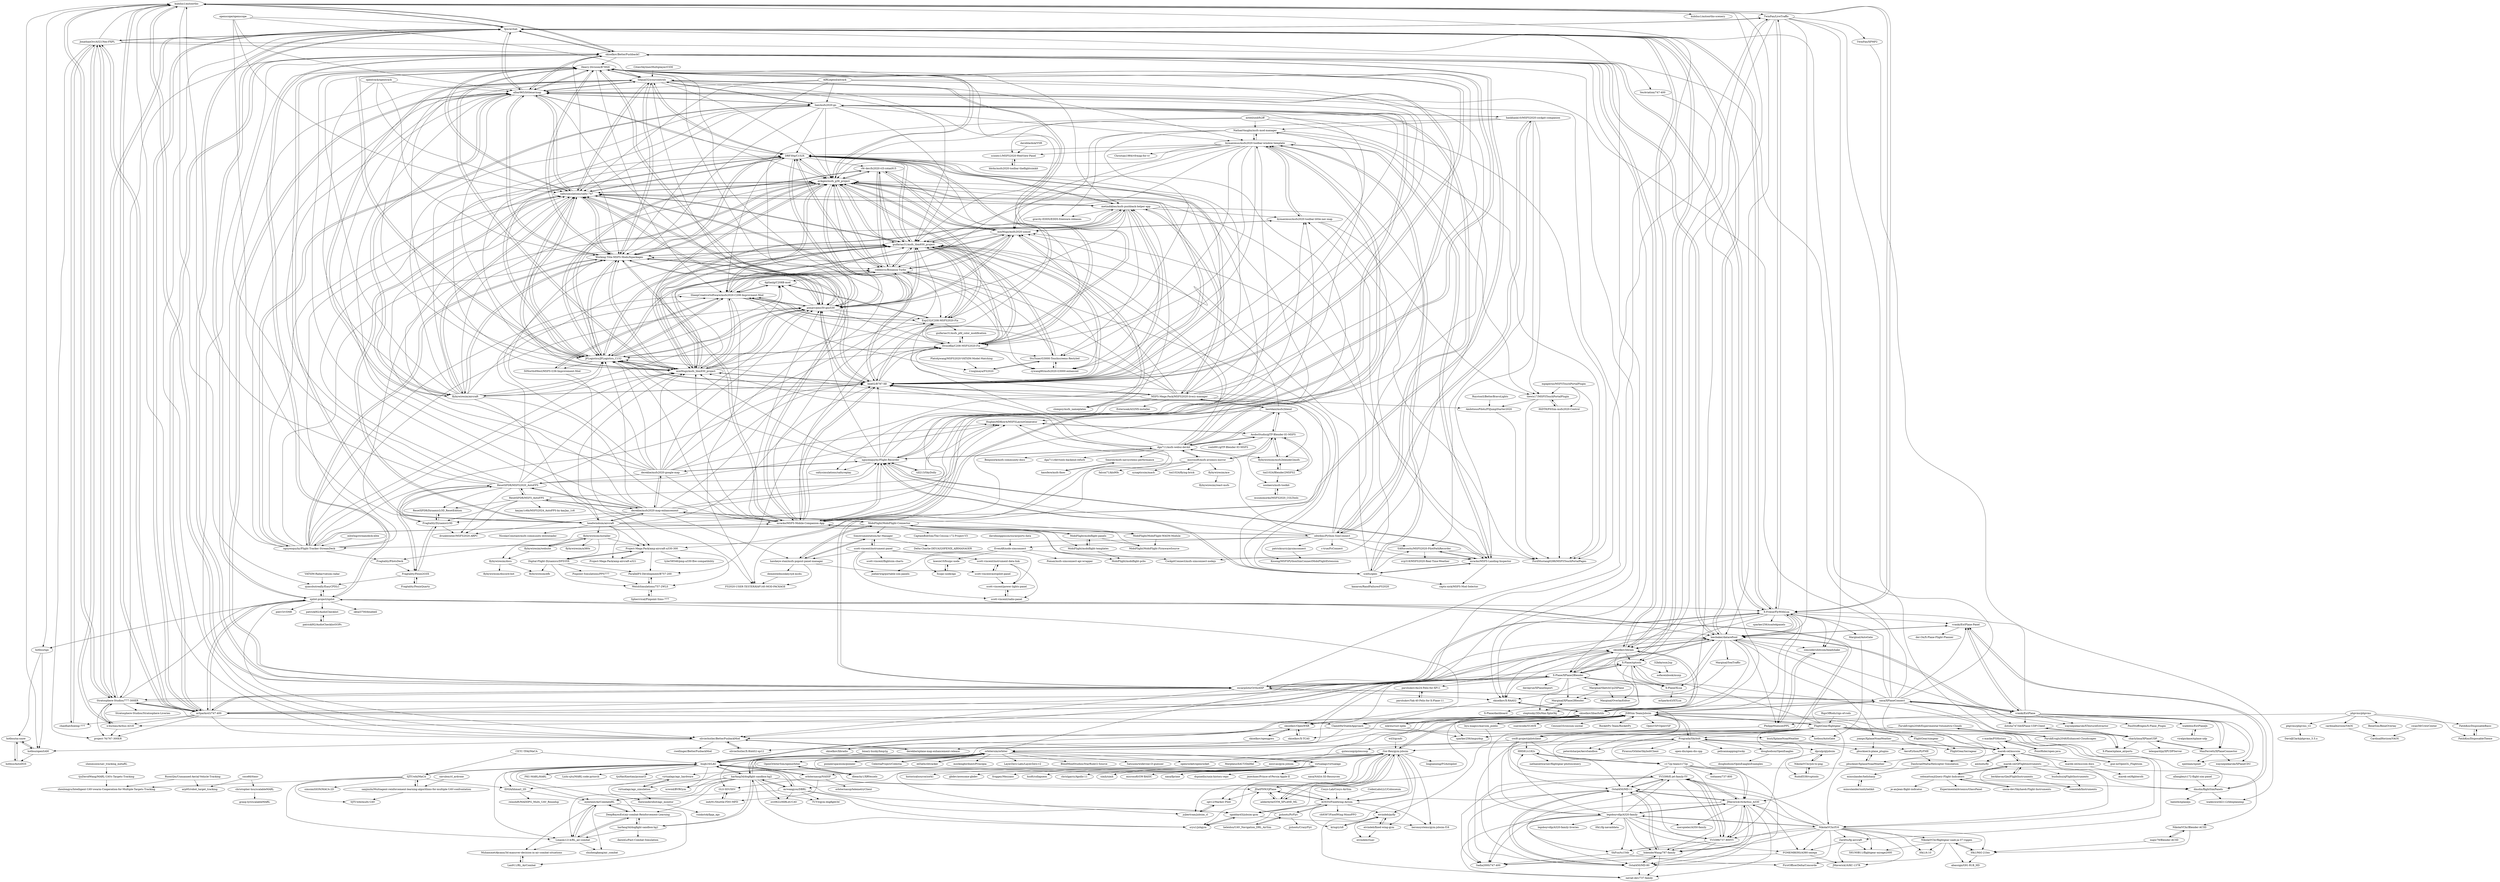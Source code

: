 digraph G {
"hotbso/xgs" -> "hotbso/xa-snow"
"hotbso/xgs" -> "hotbso/openSAM"
"RocketPy-Team/RocketPy" -> "JSBSim-Team/jsbsim" ["e"=1]
"JSBSim-Team/jsbsim" -> "Gor-Ren/gym-jsbsim"
"JSBSim-Team/jsbsim" -> "liuqh16/LAG"
"JSBSim-Team/jsbsim" -> "FlightGear/flightgear"
"JSBSim-Team/jsbsim" -> "Prograda/Skybolt"
"JSBSim-Team/jsbsim" -> "peterdsharpe/AeroSandbox" ["e"=1]
"JSBSim-Team/jsbsim" -> "OpenVSP/OpenVSP" ["e"=1]
"JSBSim-Team/jsbsim" -> "nasa/XPlaneConnect"
"JSBSim-Team/jsbsim" -> "suavecode/SUAVE" ["e"=1]
"JSBSim-Team/jsbsim" -> "harfang3d/dogfight-sandbox-hg2"
"JSBSim-Team/jsbsim" -> "marek-cel/mscsim"
"JSBSim-Team/jsbsim" -> "byu-magicc/mavsim_public" ["e"=1]
"JSBSim-Team/jsbsim" -> "RocketPy-Team/RocketPy" ["e"=1]
"JSBSim-Team/jsbsim" -> "NikolaiVChr/f16"
"JSBSim-Team/jsbsim" -> "CesiumGS/cesium-unreal" ["e"=1]
"JSBSim-Team/jsbsim" -> "nico1as/gym-jsbsim"
"CitiesSkylinesMultiplayer/CSM" -> "Sequal32/yourcontrols" ["e"=1]
"CETC-TFAI/MaCA" -> "SJTUwbl/MaCA" ["e"=1]
"CETC-TFAI/MaCA" -> "liuqh16/LAG" ["e"=1]
"TwinFan/LiveTraffic" -> "TwinFan/XPMP2"
"TwinFan/LiveTraffic" -> "simcodersdotcom/headshake"
"TwinFan/LiveTraffic" -> "fpw/avitab"
"TwinFan/LiveTraffic" -> "X-Friese/FlyWithLua"
"TwinFan/LiveTraffic" -> "leecbaker/datareftool"
"TwinFan/LiveTraffic" -> "X-Plane/xptools"
"TwinFan/LiveTraffic" -> "X-Plane/xplane_airports"
"TwinFan/LiveTraffic" -> "skiselkov/librain"
"fpw/avitab" -> "skiselkov/BetterPushbackC"
"fpw/avitab" -> "oscarpilote/Ortho4XP"
"fpw/avitab" -> "X-Friese/FlyWithLua"
"fpw/avitab" -> "leecbaker/datareftool"
"fpw/avitab" -> "kubilus1/autoortho"
"fpw/avitab" -> "mSparks43/747-400"
"fpw/avitab" -> "skiselkov/librain"
"fpw/avitab" -> "TwinFan/LiveTraffic"
"fpw/avitab" -> "albar965/littlenavmap"
"fpw/avitab" -> "skiselkov/X-RAAS2"
"fpw/avitab" -> "Stratosphere-Studios/777-300ER"
"fpw/avitab" -> "xpilot-project/xpilot"
"fpw/avitab" -> "X-Plane/XPlane2Blender"
"fpw/avitab" -> "olivierbutler/BetterPusbackMod"
"fpw/avitab" -> "JonathanOrr/A321Neo-FXPL"
"X-Friese/FlyWithLua" -> "leecbaker/datareftool"
"X-Friese/FlyWithLua" -> "skiselkov/BetterPushbackC"
"X-Friese/FlyWithLua" -> "fpw/avitab"
"X-Friese/FlyWithLua" -> "skiselkov/X-RAAS2"
"X-Friese/FlyWithLua" -> "oscarpilote/Ortho4XP"
"X-Friese/FlyWithLua" -> "olivierbutler/BetterPusbackMod"
"X-Friese/FlyWithLua" -> "simcodersdotcom/headshake"
"X-Friese/FlyWithLua" -> "Marginal/AutoGate"
"X-Friese/FlyWithLua" -> "PhilippMuenzel/PPL"
"X-Friese/FlyWithLua" -> "TwinFan/LiveTraffic"
"X-Friese/FlyWithLua" -> "X-Plane/xptools"
"X-Friese/FlyWithLua" -> "sparker256/xsaitekpanels"
"X-Friese/FlyWithLua" -> "kubilus1/autoortho"
"X-Friese/FlyWithLua" -> "skiselkov/libacfutils"
"X-Friese/FlyWithLua" -> "vranki/ExtPlane-Panel"
"adderbyte/GYM_XPLANE_ML" -> "JDatPNW/QPlane"
"adderbyte/GYM_XPLANE_ML" -> "Gor-Ren/gym-jsbsim"
"wil3/gymfc" -> "Gor-Ren/gym-jsbsim" ["e"=1]
"indy91/Shuttle-FDO-MFD" -> "GLS-SSV/SSV"
"pioneerspacesim/pioneer" -> "orbitersim/orbiter" ["e"=1]
"marek-cel/QFlightinstruments" -> "berkbavas/QmlFlightInstruments"
"marek-cel/QFlightinstruments" -> "bushuhui/qFlightInstruments"
"marek-cel/QFlightinstruments" -> "romixlab/Instruments"
"marek-cel/QFlightinstruments" -> "sebmatton/jQuery-Flight-Indicators"
"marek-cel/QFlightinstruments" -> "marek-cel/mscsim"
"marek-cel/QFlightinstruments" -> "dmolin/flightSimPanels"
"allanglen/c172-flight-sim-panel" -> "dmolin/flightSimPanels" ["e"=1]
"RuoxiQin/Unmanned-Aerial-Vehicle-Tracking" -> "arp95/robot_target_tracking"
"RuoxiQin/Unmanned-Aerial-Vehicle-Tracking" -> "zhoulongyu/Intelligent-UAV-swarm-Cooperation-for-Multiple-Targets-Tracking"
"navuboy/rl_ardrone" -> "sanjinzhi/Multiagent-reinforcement-learning-algorithms-for-multiple-UAV-confrontation" ["e"=1]
"Gor-Ren/gym-jsbsim" -> "JDatPNW/QPlane"
"Gor-Ren/gym-jsbsim" -> "zgoddard3/jsbsim-gym"
"Gor-Ren/gym-jsbsim" -> "AOS55/Fixedwing-Airsim"
"Gor-Ren/gym-jsbsim" -> "liuqh16/LAG"
"Gor-Ren/gym-jsbsim" -> "jrjbertram/jsbsim_rl"
"Gor-Ren/gym-jsbsim" -> "nico1as/gym-jsbsim"
"Gor-Ren/gym-jsbsim" -> "sryu1/jsbgym"
"Gor-Ren/gym-jsbsim" -> "harfang3d/dogfight-sandbox-hg2"
"Gor-Ren/gym-jsbsim" -> "mrwangyou/DBRL"
"Gor-Ren/gym-jsbsim" -> "adderbyte/GYM_XPLANE_ML"
"Gor-Ren/gym-jsbsim" -> "JSBSim-Team/jsbsim"
"Gor-Ren/gym-jsbsim" -> "heronsystems/gym-jsbsim-f16"
"Gor-Ren/gym-jsbsim" -> "lingjiameng/FGAutopilot"
"Gor-Ren/gym-jsbsim" -> "eivindeb/fixed-wing-gym"
"Gor-Ren/gym-jsbsim" -> "opt12/Markov-Pilot"
"marek-cel/mscsim" -> "amhndu/fly"
"marek-cel/mscsim" -> "DanIsraelMalta/Helicopter-Simulation"
"marek-cel/mscsim" -> "Prograda/Skybolt"
"marek-cel/mscsim" -> "gue-ni/OpenGL_Flightsim"
"marek-cel/mscsim" -> "marek-cel/mscsim-docs"
"marek-cel/mscsim" -> "marek-cel/QFlightinstruments"
"marek-cel/mscsim" -> "NikolaiVChr/f16"
"parshukov/Yak-40-Felis-for-X-Plane-11" -> "parshukov/An24-Felis-for-XP11"
"sebmatton/jQuery-Flight-Indicators" -> "uncia-dev/Skyhawk-Flight-Instruments"
"sebmatton/jQuery-Flight-Indicators" -> "marek-cel/QFlightinstruments"
"sebmatton/jQuery-Flight-Indicators" -> "je-an/jean-flight-indicator"
"sebmatton/jQuery-Flight-Indicators" -> "dmolin/flightSimPanels"
"sebmatton/jQuery-Flight-Indicators" -> "ExperimentalAvionics/GlassPanel"
"parshukov/An24-Felis-for-XP11" -> "parshukov/Yak-40-Felis-for-X-Plane-11"
"YV3399/E-jet-family-YV" -> "Octal450/MD-11"
"YV3399/E-jet-family-YV" -> "IskenderWang/787-family"
"YV3399/E-jet-family-YV" -> "JMaverick16/Airbus_A330"
"YV3399/E-jet-family-YV" -> "Octal450/MD-80"
"YV3399/E-jet-family-YV" -> "YV3399/737-800YV"
"YV3399/E-jet-family-YV" -> "ShFsn/tu154b"
"YV3399/E-jet-family-YV" -> "Sadia2000/747-400"
"NikolaiVChr/f16" -> "NikolaiVChr/flightgear-saab-ja-37-viggen"
"NikolaiVChr/f16" -> "Octal450/MD-11"
"NikolaiVChr/f16" -> "l0k1/A-10"
"NikolaiVChr/f16" -> "Zaretto/fg-aircraft"
"NikolaiVChr/f16" -> "JMaverick16/Airbus_A330"
"NikolaiVChr/f16" -> "legoboyvdlp/A320-family"
"NikolaiVChr/f16" -> "l0k1/MiG-21bis"
"NikolaiVChr/f16" -> "YV3399/737-800YV"
"NikolaiVChr/f16" -> "IskenderWang/787-family"
"NikolaiVChr/f16" -> "ShFsn/tu154b"
"NikolaiVChr/f16" -> "5H1N0B11/flightgear-mirage2000"
"NikolaiVChr/f16" -> "YV3399/E-jet-family-YV"
"NikolaiVChr/f16" -> "JMaverick16/KC-137R"
"NikolaiVChr/f16" -> "FGMEMBERS/A380-omega"
"NikolaiVChr/f16" -> "Octal450/MD-80"
"skiselkov/librain" -> "skiselkov/libacfutils"
"skiselkov/librain" -> "skiselkov/X-RAAS2"
"skiselkov/librain" -> "skiselkov/BetterPushbackC"
"skiselkov/librain" -> "skiselkov/OpenWXR"
"skiselkov/librain" -> "X-Plane/XPlane2Blender"
"skiselkov/librain" -> "X-Plane/XLua"
"skiselkov/librain" -> "leecbaker/datareftool"
"skiselkov/librain" -> "fpw/avitab"
"skiselkov/librain" -> "X-Plane/xptools"
"YesAviation/747-400" -> "skiselkov/libacfutils"
"koesie10/fsuipc-node" -> "fsuipc-node/api"
"MaxFerretti/XPlaneConnector" -> "charlylima/XPlaneUDP"
"MaxFerretti/XPlaneConnector" -> "waynepiekarski/XPlaneCDU"
"MaxFerretti/XPlaneConnector" -> "xpnteam/xpnet"
"DeepBayesEst/air-combat-Reinforcement-Learning" -> "Linaom1214/RL_air-combat"
"DeepBayesEst/air-combat-Reinforcement-Learning" -> "eyextent/AirCombateRL"
"DeepBayesEst/air-combat-Reinforcement-Learning" -> "harfang3d/dogfight-sandbox-hg1"
"sanjinzhi/Multiagent-reinforcement-learning-algorithms-for-multiple-UAV-confrontation" -> "SJTUwbl/MaCA"
"sanjinzhi/Multiagent-reinforcement-learning-algorithms-for-multiple-UAV-confrontation" -> "SJTUwbl/multi-UAV"
"harfang3d/dogfight-sandbox-hg1" -> "harfang3d/dogfight-sandbox-hg2"
"harfang3d/dogfight-sandbox-hg1" -> "DeepBayesEst/air-combat-Reinforcement-Learning"
"harfang3d/dogfight-sandbox-hg1" -> "Linaom1214/RL_air-combat"
"harfang3d/dogfight-sandbox-hg1" -> "daiweLi/Fast-Combat-Simulation"
"vranki/ExtPlane-Panel" -> "vranki/ExtPlane"
"vranki/ExtPlane-Panel" -> "dmolin/flightSimPanels"
"vranki/ExtPlane-Panel" -> "der-On/X-Plane-Flight-Planner"
"vranki/ExtPlane-Panel" -> "leecbaker/datareftool"
"chaidhat/boeing-777" -> "JonathanOrr/A321Neo-FXPL"
"vranki/ExtPlane" -> "vranki/ExtPlane-Panel"
"vranki/ExtPlane" -> "waynepiekarski/XPlaneCDU"
"vranki/ExtPlane" -> "leecbaker/datareftool"
"vranki/ExtPlane" -> "nasa/XPlaneConnect"
"vranki/ExtPlane" -> "PhilippMuenzel/PPL"
"vranki/ExtPlane" -> "waynepiekarski/XTextureExtractor"
"vranki/ExtPlane" -> "X-Friese/FlyWithLua"
"vranki/ExtPlane" -> "wadedos/ExtPlaneJs"
"vranki/ExtPlane" -> "PaulStoffregen/X-Plane_Plugin"
"vranki/ExtPlane" -> "xpnteam/xpnet"
"vranki/ExtPlane" -> "MaxFerretti/XPlaneConnector"
"vranki/ExtPlane" -> "dotsha747/libXPlane-UDP-Client"
"nico1as/gym-jsbsim" -> "jrjbertram/jsbsim_rl"
"dotsha747/libXPlane-UDP-Client" -> "charlylima/XPlaneUDP"
"PhilippMuenzel/PPL" -> "simcodersdotcom/headshake"
"PhilippMuenzel/PPL" -> "sparker256/imgui4xp"
"eivindeb/fixed-wing-gym" -> "eivindeb/pyfly"
"eivindeb/fixed-wing-gym" -> "eivindeb/rluav"
"jrjbertram/jsbsim_rl" -> "opt12/Markov-Pilot"
"krisgry/x8" -> "eivindeb/pyfly"
"eivindeb/pyfly" -> "eivindeb/fixed-wing-gym"
"eivindeb/pyfly" -> "krisgry/x8"
"eivindeb/pyfly" -> "eivindeb/rluav"
"thewonderidiot/agc_monitor" -> "rzinkstok/fpga_agc"
"skiselkov/opengpws" -> "skiselkov/OpenWXR"
"skiselkov/opengpws" -> "skiselkov/libradio"
"dpculp/qtjsbsim" -> "NikolaiVChr/jsb-to-png"
"dpculp/qtjsbsim" -> "Rudolf339/vsptools"
"pbuckner/x-plane_plugins" -> "pbuckner/XplaneNoaaWeather"
"skiselkov/OpenWXR" -> "skiselkov/X-TCAS"
"skiselkov/OpenWXR" -> "skiselkov/opengpws"
"skiselkov/OpenWXR" -> "skiselkov/libradio"
"32kda/osm2xp" -> "nofaceinbook/muxp"
"qutescoop/qutescoop" -> "MorpheusXAUT/DelHel"
"flybywiresim/aircraft" -> "saltysimulations/salty-747"
"flybywiresim/aircraft" -> "Working-Title-MSFS-Mods/fspackages"
"flybywiresim/aircraft" -> "lmk02/B787-XE"
"flybywiresim/aircraft" -> "albar965/littlenavmap"
"flybywiresim/aircraft" -> "Heavy-Division/B78XH"
"flybywiresim/aircraft" -> "Sequal32/yourcontrols"
"flybywiresim/aircraft" -> "DRF30q/C152X"
"flybywiresim/aircraft" -> "erikgeo/msfs_g36_project"
"flybywiresim/aircraft" -> "guifarias31/msfs_tbm930_project"
"flybywiresim/aircraft" -> "pimarc/pms50-gns530"
"flybywiresim/aircraft" -> "JPLogistics/JPLogistics_C152"
"flybywiresim/aircraft" -> "mixMugz/msfs_tbm930_project"
"flybywiresim/aircraft" -> "mracko/MSFS-Mobile-Companion-App"
"flybywiresim/aircraft" -> "headwindsim/aircraft"
"flybywiresim/aircraft" -> "lian/msfs2020-go"
"RigsOfRods/rigs-of-rods" -> "FlightGear/flightgear" ["e"=1]
"Sequal32/yourcontrols" -> "lmk02/B787-XE"
"Sequal32/yourcontrols" -> "Working-Title-MSFS-Mods/fspackages"
"Sequal32/yourcontrols" -> "saltysimulations/salty-747"
"Sequal32/yourcontrols" -> "DRF30q/C152X"
"Sequal32/yourcontrols" -> "erikgeo/msfs_g36_project"
"Sequal32/yourcontrols" -> "albar965/littlenavmap"
"Sequal32/yourcontrols" -> "guifarias31/msfs_tbm930_project"
"Sequal32/yourcontrols" -> "Heavy-Division/B78XH"
"Sequal32/yourcontrols" -> "pimarc/pms50-gns530"
"Sequal32/yourcontrols" -> "JPLogistics/JPLogistics_C152"
"Sequal32/yourcontrols" -> "mixMugz/msfs_tbm930_project"
"Sequal32/yourcontrols" -> "bymaximus/msfs2020-toolbar-window-template"
"Sequal32/yourcontrols" -> "lian/msfs2020-go"
"Sequal32/yourcontrols" -> "flybywiresim/aircraft"
"Sequal32/yourcontrols" -> "mracko/MSFS-Mobile-Companion-App"
"mhwlng/streamdeck-elite" -> "nguyenquyhy/Flight-Tracker-StreamDeck" ["e"=1]
"saltysimulations/salty-747" -> "lmk02/B787-XE"
"saltysimulations/salty-747" -> "Working-Title-MSFS-Mods/fspackages"
"saltysimulations/salty-747" -> "Heavy-Division/B78XH"
"saltysimulations/salty-747" -> "erikgeo/msfs_g36_project"
"saltysimulations/salty-747" -> "DRF30q/C152X"
"saltysimulations/salty-747" -> "guifarias31/msfs_tbm930_project"
"saltysimulations/salty-747" -> "JPLogistics/JPLogistics_C152"
"saltysimulations/salty-747" -> "flybywiresim/aircraft"
"saltysimulations/salty-747" -> "pimarc/pms50-gns530"
"saltysimulations/salty-747" -> "mixMugz/msfs_tbm930_project"
"saltysimulations/salty-747" -> "Sequal32/yourcontrols"
"saltysimulations/salty-747" -> "albar965/littlenavmap"
"saltysimulations/salty-747" -> "mracko/MSFS-Mobile-Companion-App"
"saltysimulations/salty-747" -> "headwindsim/aircraft"
"saltysimulations/salty-747" -> "metindikbas/msfs-pushback-helper-app"
"AIRLegend/aitrack" -> "albar965/littlenavmap" ["e"=1]
"AIRLegend/aitrack" -> "Working-Title-MSFS-Mods/fspackages" ["e"=1]
"AIRLegend/aitrack" -> "saltysimulations/salty-747" ["e"=1]
"AIRLegend/aitrack" -> "mracko/MSFS-Mobile-Companion-App" ["e"=1]
"AIRLegend/aitrack" -> "lian/msfs2020-go" ["e"=1]
"AIRLegend/aitrack" -> "lmk02/B787-XE" ["e"=1]
"s-macke/FSHistory" -> "gue-ni/OpenGL_Flightsim"
"s-macke/FSHistory" -> "PointRider/open-java" ["e"=1]
"s-macke/FSHistory" -> "marek-cel/mscsim"
"astenlund/fs2ff" -> "NathanVaughn/msfs-mod-manager"
"astenlund/fs2ff" -> "erikgeo/msfs_g36_project"
"astenlund/fs2ff" -> "pimarc/pms50-gns530"
"astenlund/fs2ff" -> "CockpitConnect/msfs-simconnect-nodejs"
"astenlund/fs2ff" -> "FordMustang0288/MSFSTouchPortalPages"
"Working-Title-MSFS-Mods/fspackages" -> "saltysimulations/salty-747"
"Working-Title-MSFS-Mods/fspackages" -> "erikgeo/msfs_g36_project"
"Working-Title-MSFS-Mods/fspackages" -> "guifarias31/msfs_tbm930_project"
"Working-Title-MSFS-Mods/fspackages" -> "mixMugz/msfs_tbm930_project"
"Working-Title-MSFS-Mods/fspackages" -> "lmk02/B787-XE"
"Working-Title-MSFS-Mods/fspackages" -> "pimarc/pms50-gns530"
"Working-Title-MSFS-Mods/fspackages" -> "DRF30q/C152X"
"Working-Title-MSFS-Mods/fspackages" -> "JPLogistics/JPLogistics_C152"
"Working-Title-MSFS-Mods/fspackages" -> "flybywiresim/aircraft"
"Working-Title-MSFS-Mods/fspackages" -> "albar965/littlenavmap"
"Working-Title-MSFS-Mods/fspackages" -> "Heavy-Division/B78XH"
"Working-Title-MSFS-Mods/fspackages" -> "Sequal32/yourcontrols"
"Working-Title-MSFS-Mods/fspackages" -> "mracko/MSFS-Mobile-Companion-App"
"Working-Title-MSFS-Mods/fspackages" -> "nguyenquyhy/Flight-Tracker-StreamDeck"
"Working-Title-MSFS-Mods/fspackages" -> "roblenvic/Bonanza-Turbo"
"eyextent/AirCombateRL" -> "Lan911/RL_AirCombat"
"eyextent/AirCombateRL" -> "MuhammetAkcann/3d-manuver-decision-in-air-combat-situations"
"eyextent/AirCombateRL" -> "Linaom1214/RL_air-combat"
"eyextent/AirCombateRL" -> "shizhengkang/air_combat"
"eyextent/AirCombateRL" -> "DeepBayesEst/air-combat-Reinforcement-Learning"
"FlightGear/flightgear" -> "FlightGear/simgear"
"FlightGear/flightgear" -> "NikolaiVChr/f16"
"FlightGear/flightgear" -> "JSBSim-Team/jsbsim"
"FlightGear/flightgear" -> "c172p-team/c172p"
"FlightGear/flightgear" -> "legoboyvdlp/A320-family"
"FlightGear/flightgear" -> "JMaverick16/Airbus_A330"
"FlightGear/flightgear" -> "FlightGear/terragear"
"FlightGear/flightgear" -> "Zaretto/fg-aircraft"
"FlightGear/flightgear" -> "YV3399/737-800YV"
"FlightGear/flightgear" -> "X-Plane/xptools"
"FlightGear/flightgear" -> "swift-project/pilotclient"
"FlightGear/flightgear" -> "marek-cel/mscsim"
"FlightGear/flightgear" -> "Octal450/MD-11"
"FlightGear/flightgear" -> "nasa/XPlaneConnect"
"FlightGear/flightgear" -> "Prograda/Skybolt"
"JonathanOrr/A321Neo-FXPL" -> "x-bureau/Airbus-A318"
"JonathanOrr/A321Neo-FXPL" -> "Stratosphere-Studios/777-300ER"
"JonathanOrr/A321Neo-FXPL" -> "mSparks43/747-400"
"JonathanOrr/A321Neo-FXPL" -> "chaidhat/boeing-777"
"JonathanOrr/A321Neo-FXPL" -> "fpw/avitab"
"JonathanOrr/A321Neo-FXPL" -> "project-76/767-300ER"
"JonathanOrr/A321Neo-FXPL" -> "kubilus1/autoortho"
"JonathanOrr/A321Neo-FXPL" -> "YesAviation/747-400"
"JonathanOrr/A321Neo-FXPL" -> "skiselkov/BetterPushbackC"
"nguyenquyhy/Flight-Tracker-StreamDeck" -> "Working-Title-MSFS-Mods/fspackages"
"nguyenquyhy/Flight-Tracker-StreamDeck" -> "mracko/MSFS-Mobile-Companion-App"
"nguyenquyhy/Flight-Tracker-StreamDeck" -> "mixMugz/msfs_tbm930_project"
"nguyenquyhy/Flight-Tracker-StreamDeck" -> "JPLogistics/JPLogistics_C152"
"nguyenquyhy/Flight-Tracker-StreamDeck" -> "Fragtality/PilotsDeck"
"nguyenquyhy/Flight-Tracker-StreamDeck" -> "albar965/littlenavmap"
"nguyenquyhy/Flight-Tracker-StreamDeck" -> "pimarc/pms50-gns530"
"nguyenquyhy/Flight-Tracker-StreamDeck" -> "Sequal32/yourcontrols"
"nguyenquyhy/Flight-Tracker-StreamDeck" -> "guifarias31/msfs_tbm930_project"
"nguyenquyhy/Flight-Tracker-StreamDeck" -> "saltysimulations/salty-747"
"nguyenquyhy/Flight-Tracker-StreamDeck" -> "lmk02/B787-XE"
"nguyenquyhy/Flight-Tracker-StreamDeck" -> "lian/msfs2020-go"
"nguyenquyhy/Flight-Tracker-StreamDeck" -> "erikgeo/msfs_g36_project"
"nguyenquyhy/Flight-Tracker-StreamDeck" -> "SheepCreativeSoftware/msfs2020-C208-Improvment-Mod"
"nguyenquyhy/Flight-Tracker-StreamDeck" -> "metindikbas/msfs-pushback-helper-app"
"scott-vincent/instrument-panel" -> "scott-vincent/instrument-data-link"
"scott-vincent/instrument-panel" -> "Simstrumentation/Air-Manager"
"scott-vincent/instrument-panel" -> "scott-vincent/autopilot-panel"
"scott-vincent/instrument-panel" -> "scott-vincent/radio-panel"
"scott-vincent/instrument-panel" -> "hawkeye-stan/msfs-popout-panel-manager"
"scott-vincent/instrument-panel" -> "scott-vincent/power-lights-panel"
"scott-vincent/instrument-panel" -> "scott-vincent/flightsim-charts"
"mSparks43/747-400" -> "Stratosphere-Studios/777-300ER"
"mSparks43/747-400" -> "JonathanOrr/A321Neo-FXPL"
"mSparks43/747-400" -> "kubilus1/autoortho"
"mSparks43/747-400" -> "skiselkov/BetterPushbackC"
"mSparks43/747-400" -> "fpw/avitab"
"mSparks43/747-400" -> "x-bureau/Airbus-A318"
"mSparks43/747-400" -> "xpilot-project/xpilot"
"mSparks43/747-400" -> "project-76/767-300ER"
"mSparks43/747-400" -> "leecbaker/datareftool"
"mSparks43/747-400" -> "X-Plane/XPlane2Blender"
"mSparks43/747-400" -> "skiselkov/librain"
"mSparks43/747-400" -> "chaidhat/boeing-777"
"mSparks43/747-400" -> "oscarpilote/Ortho4XP"
"mSparks43/747-400" -> "olivierbutler/BetterPusbackMod"
"mSparks43/747-400" -> "Clamb94/StableApproach"
"erikgeo/msfs_g36_project" -> "guifarias31/msfs_tbm930_project"
"erikgeo/msfs_g36_project" -> "JPLogistics/JPLogistics_C152"
"erikgeo/msfs_g36_project" -> "pimarc/pms50-gns530"
"erikgeo/msfs_g36_project" -> "DRF30q/C152X"
"erikgeo/msfs_g36_project" -> "Working-Title-MSFS-Mods/fspackages"
"erikgeo/msfs_g36_project" -> "roblenvic/Bonanza-Turbo"
"erikgeo/msfs_g36_project" -> "mixMugz/msfs_tbm930_project"
"erikgeo/msfs_g36_project" -> "Drosofila/C208-MSFS2020-Fix"
"erikgeo/msfs_g36_project" -> "saltysimulations/salty-747"
"erikgeo/msfs_g36_project" -> "lmk02/B787-XE"
"erikgeo/msfs_g36_project" -> "Exp232/C208-MSFS2020-Fix"
"erikgeo/msfs_g36_project" -> "SheepCreativeSoftware/msfs2020-C208-Improvment-Mod"
"erikgeo/msfs_g36_project" -> "r9r-dev/fs2020-vl3-rotax915"
"erikgeo/msfs_g36_project" -> "Heavy-Division/B78XH"
"erikgeo/msfs_g36_project" -> "mixMugz/msfs2020-uimod"
"bestdani/msfs2blend" -> "AsoboStudio/glTF-Blender-IO-MSFS"
"bestdani/msfs2blend" -> "flybywiresim/msfs2blender2msfs"
"bestdani/msfs2blend" -> "dga711/msfs-webui-devkit"
"bestdani/msfs2blend" -> "mixMugz/msfs2020-uimod"
"bestdani/msfs2blend" -> "HughesMDflyer4/MSFSLayoutGenerator"
"bestdani/msfs2blend" -> "MSFS-Mega-Pack/MSFS2020-livery-manager"
"majic79/Blender-AC3D" -> "NikolaiVChr/Blender-AC3D"
"majic79/Blender-AC3D" -> "l0k1/MiG-21bis"
"SJTUwbl/MaCA" -> "SJTUwbl/multi-UAV"
"SJTUwbl/MaCA" -> "sanjinzhi/Multiagent-reinforcement-learning-algorithms-for-multiple-UAV-confrontation"
"SJTUwbl/MaCA" -> "simsimiSION/MACA-2D"
"SJTUwbl/MaCA" -> "zhoulongyu/Intelligent-UAV-swarm-Cooperation-for-Multiple-Targets-Tracking"
"SJTUwbl/MaCA" -> "liuqh16/LAG"
"SJTUwbl/MaCA" -> "Linaom1214/RL_air-combat"
"SJTUwbl/MaCA" -> "IDSIA/hhmarl_2D"
"legoboyvdlp/A320-family" -> "JMaverick16/Airbus_A330"
"legoboyvdlp/A320-family" -> "Octal450/MD-11"
"legoboyvdlp/A320-family" -> "IskenderWang/787-family"
"legoboyvdlp/A320-family" -> "Octal450/MD-80"
"legoboyvdlp/A320-family" -> "YV3399/737-800YV"
"legoboyvdlp/A320-family" -> "YV3399/E-jet-family-YV"
"legoboyvdlp/A320-family" -> "naviat-dev/737-family"
"legoboyvdlp/A320-family" -> "NikolaiVChr/f16"
"legoboyvdlp/A320-family" -> "Sadia2000/747-400"
"legoboyvdlp/A320-family" -> "FGMEMBERS/A380-omega"
"legoboyvdlp/A320-family" -> "merspieler/A350-family"
"legoboyvdlp/A320-family" -> "ShFsn/tu154b"
"legoboyvdlp/A320-family" -> "HHS81/c182s"
"legoboyvdlp/A320-family" -> "legoboyvdlp/A320-family-liveries"
"legoboyvdlp/A320-family" -> "l0k1/fg-navaiddata"
"JMaverick16/Airbus_A330" -> "Octal450/MD-11"
"JMaverick16/Airbus_A330" -> "Octal450/MD-80"
"JMaverick16/Airbus_A330" -> "IskenderWang/787-family"
"JMaverick16/Airbus_A330" -> "FGMEMBERS/A380-omega"
"JMaverick16/Airbus_A330" -> "legoboyvdlp/A320-family"
"JMaverick16/Airbus_A330" -> "YV3399/E-jet-family-YV"
"JMaverick16/Airbus_A330" -> "Sadia2000/747-400"
"JMaverick16/Airbus_A330" -> "merspieler/A350-family"
"JMaverick16/Airbus_A330" -> "naviat-dev/737-family"
"JMaverick16/Airbus_A330" -> "YV3399/737-800YV"
"doughodson/OpenEaagles" -> "doughodson/OpenEaaglesExamples"
"lmk02/B787-XE" -> "saltysimulations/salty-747"
"lmk02/B787-XE" -> "guifarias31/msfs_tbm930_project"
"lmk02/B787-XE" -> "Heavy-Division/B78XH"
"lmk02/B787-XE" -> "DRF30q/C152X"
"lmk02/B787-XE" -> "Working-Title-MSFS-Mods/fspackages"
"lmk02/B787-XE" -> "erikgeo/msfs_g36_project"
"lmk02/B787-XE" -> "JPLogistics/JPLogistics_C152"
"lmk02/B787-XE" -> "mixMugz/msfs_tbm930_project"
"lmk02/B787-XE" -> "Drosofila/C208-MSFS2020-Fix"
"lmk02/B787-XE" -> "metindikbas/msfs-pushback-helper-app"
"lmk02/B787-XE" -> "pimarc/pms50-gns530"
"lmk02/B787-XE" -> "Sequal32/yourcontrols"
"lmk02/B787-XE" -> "flybywiresim/aircraft"
"lmk02/B787-XE" -> "MSFS-Mega-Pack/MSFS2020-livery-manager"
"lmk02/B787-XE" -> "mracko/MSFS-Mobile-Companion-App"
"odwdinc/Python-SimConnect" -> "hankhank10/MSFS2020-cockpit-companion"
"odwdinc/Python-SimConnect" -> "mracko/MSFS-Mobile-Companion-App"
"odwdinc/Python-SimConnect" -> "Koseng/MSFSPythonSimConnectMobiFlightExtension"
"odwdinc/Python-SimConnect" -> "dga711/msfs-webui-devkit"
"odwdinc/Python-SimConnect" -> "lian/msfs2020-go"
"odwdinc/Python-SimConnect" -> "EvenAR/node-simconnect"
"odwdinc/Python-SimConnect" -> "patricksurry/pysimconnect"
"odwdinc/Python-SimConnect" -> "c-true/FsConnect"
"odwdinc/Python-SimConnect" -> "bymaximus/msfs2020-toolbar-window-template"
"odwdinc/Python-SimConnect" -> "mracko/MSFS-Landing-Inspector"
"odwdinc/Python-SimConnect" -> "nguyenquyhy/Flight-Recorder"
"odwdinc/Python-SimConnect" -> "saltysimulations/salty-747"
"odwdinc/Python-SimConnect" -> "SAHorowitz/MSFS2020-PilotPathRecorder"
"odwdinc/Python-SimConnect" -> "nguyenquyhy/Flight-Tracker-StreamDeck"
"odwdinc/Python-SimConnect" -> "Working-Title-MSFS-Mods/fspackages"
"DRF30q/C152X" -> "erikgeo/msfs_g36_project"
"DRF30q/C152X" -> "JPLogistics/JPLogistics_C152"
"DRF30q/C152X" -> "guifarias31/msfs_tbm930_project"
"DRF30q/C152X" -> "Drosofila/C208-MSFS2020-Fix"
"DRF30q/C152X" -> "lmk02/B787-XE"
"DRF30q/C152X" -> "pimarc/pms50-gns530"
"DRF30q/C152X" -> "Working-Title-MSFS-Mods/fspackages"
"DRF30q/C152X" -> "saltysimulations/salty-747"
"DRF30q/C152X" -> "roblenvic/Bonanza-Turbo"
"DRF30q/C152X" -> "Exp232/C208-MSFS2020-Fix"
"DRF30q/C152X" -> "mixMugz/msfs_tbm930_project"
"DRF30q/C152X" -> "Sequal32/yourcontrols"
"DRF30q/C152X" -> "r9r-dev/fs2020-vl3-rotax915"
"DRF30q/C152X" -> "SheepCreativeSoftware/msfs2020-C208-Improvment-Mod"
"DRF30q/C152X" -> "metindikbas/msfs-pushback-helper-app"
"Exp232/C208-MSFS2020-Fix" -> "Drosofila/C208-MSFS2020-Fix"
"Exp232/C208-MSFS2020-Fix" -> "dgtlanlg/C208B-mod"
"Exp232/C208-MSFS2020-Fix" -> "SheepCreativeSoftware/msfs2020-C208-Improvment-Mod"
"Exp232/C208-MSFS2020-Fix" -> "guifarias31/msfs_tbm930_project"
"Exp232/C208-MSFS2020-Fix" -> "guifarias31/msfs_pfd_color_modification"
"Exp232/C208-MSFS2020-Fix" -> "erikgeo/msfs_g36_project"
"lian/msfs2020-go" -> "hankhank10/MSFS2020-cockpit-companion"
"lian/msfs2020-go" -> "DRF30q/C152X"
"lian/msfs2020-go" -> "mracko/MSFS-Mobile-Companion-App"
"lian/msfs2020-go" -> "erikgeo/msfs_g36_project"
"lian/msfs2020-go" -> "guifarias31/msfs_tbm930_project"
"lian/msfs2020-go" -> "lmk02/B787-XE"
"lian/msfs2020-go" -> "Working-Title-MSFS-Mods/fspackages"
"lian/msfs2020-go" -> "Sequal32/yourcontrols"
"lian/msfs2020-go" -> "albar965/littlenavmap"
"lian/msfs2020-go" -> "saltysimulations/salty-747"
"lian/msfs2020-go" -> "odwdinc/Python-SimConnect"
"lian/msfs2020-go" -> "bymaximus/msfs2020-toolbar-window-template"
"lian/msfs2020-go" -> "MSFS-Mega-Pack/MSFS2020-livery-manager"
"lian/msfs2020-go" -> "JPLogistics/JPLogistics_C152"
"lian/msfs2020-go" -> "nguyenquyhy/Flight-Tracker-StreamDeck"
"NathanVaughn/msfs-mod-manager" -> "FordMustang0288/MSFSTouchPortalPages"
"NathanVaughn/msfs-mod-manager" -> "tlewis17/MSFSTouchPortalPlugin"
"NathanVaughn/msfs-mod-manager" -> "Drosofila/C208-MSFS2020-Fix"
"NathanVaughn/msfs-mod-manager" -> "mixMugz/msfs2020-uimod"
"NathanVaughn/msfs-mod-manager" -> "bymaximus/msfs2020-toolbar-window-template"
"NathanVaughn/msfs-mod-manager" -> "gravity-EDDS/EDDS-freeware-releases"
"hankhank10/MSFS2020-cockpit-companion" -> "odwdinc/Python-SimConnect"
"hankhank10/MSFS2020-cockpit-companion" -> "lian/msfs2020-go"
"hankhank10/MSFS2020-cockpit-companion" -> "SAHorowitz/MSFS2020-PilotPathRecorder"
"hankhank10/MSFS2020-cockpit-companion" -> "mracko/MSFS-Landing-Inspector"
"hankhank10/MSFS2020-cockpit-companion" -> "NathanVaughn/msfs-mod-manager"
"hankhank10/MSFS2020-cockpit-companion" -> "sciontc1/MSFS2020-WebView-Panel"
"hankhank10/MSFS2020-cockpit-companion" -> "tlewis17/MSFSTouchPortalPlugin"
"SAHorowitz/MSFS2020-PilotPathRecorder" -> "mracko/MSFS-Landing-Inspector"
"SAHorowitz/MSFS2020-PilotPathRecorder" -> "svp318/MSFS2020-Real-Time-Weather"
"SAHorowitz/MSFS2020-PilotPathRecorder" -> "FordMustang0288/MSFSTouchPortalPages"
"cywang90/msfs2020-G3000-enhanced" -> "StuTozer/G3000-Touchscreens-Restyled"
"x-bureau/Airbus-A318" -> "Stratosphere-Studios/777-300ER"
"x-bureau/Airbus-A318" -> "JonathanOrr/A321Neo-FXPL"
"x-bureau/Airbus-A318" -> "project-76/767-300ER"
"r9r-dev/fs2020-vl3-rotax915" -> "roblenvic/Bonanza-Turbo"
"r9r-dev/fs2020-vl3-rotax915" -> "Drosofila/C208-MSFS2020-Fix"
"r9r-dev/fs2020-vl3-rotax915" -> "JPLogistics/JPLogistics_C152"
"r9r-dev/fs2020-vl3-rotax915" -> "erikgeo/msfs_g36_project"
"r9r-dev/fs2020-vl3-rotax915" -> "guifarias31/msfs_tbm930_project"
"r9r-dev/fs2020-vl3-rotax915" -> "mixMugz/msfs2020-uimod"
"fsuipc-node/api" -> "koesie10/fsuipc-node"
"mracko/MSFS-Landing-Inspector" -> "scelts/gees"
"mracko/MSFS-Landing-Inspector" -> "SAHorowitz/MSFS2020-PilotPathRecorder"
"mracko/MSFS-Landing-Inspector" -> "captn-nick/MSFS-Mod-Selector"
"mracko/MSFS-Landing-Inspector" -> "nguyenquyhy/Flight-Recorder"
"mracko/MSFS-Landing-Inspector" -> "mixMugz/msfs2020-uimod"
"mracko/MSFS-Landing-Inspector" -> "bymaximus/msfs2020-toolbar-window-template"
"nasa/XPlaneConnect" -> "vranki/ExtPlane"
"nasa/XPlaneConnect" -> "X-Friese/FlyWithLua"
"nasa/XPlaneConnect" -> "leecbaker/datareftool"
"nasa/XPlaneConnect" -> "vranki/ExtPlane-Panel"
"nasa/XPlaneConnect" -> "charlylima/XPlaneUDP"
"nasa/XPlaneConnect" -> "MaxFerretti/XPlaneConnector"
"nasa/XPlaneConnect" -> "adderbyte/GYM_XPLANE_ML"
"nasa/XPlaneConnect" -> "oscarpilote/Ortho4XP"
"nasa/XPlaneConnect" -> "skiselkov/BetterPushbackC"
"nasa/XPlaneConnect" -> "JSBSim-Team/jsbsim"
"nasa/XPlaneConnect" -> "dmolin/flightSimPanels"
"nasa/XPlaneConnect" -> "albar965/littlenavmap"
"nasa/XPlaneConnect" -> "fpw/avitab"
"nasa/XPlaneConnect" -> "X-Plane/XPlane2Blender"
"nasa/XPlaneConnect" -> "dotsha747/libXPlane-UDP-Client"
"metindikbas/msfs-pushback-helper-app" -> "guifarias31/msfs_tbm930_project"
"metindikbas/msfs-pushback-helper-app" -> "lmk02/B787-XE"
"metindikbas/msfs-pushback-helper-app" -> "mixMugz/msfs_tbm930_project"
"metindikbas/msfs-pushback-helper-app" -> "cywang90/msfs2020-G3000-enhanced"
"metindikbas/msfs-pushback-helper-app" -> "erikgeo/msfs_g36_project"
"metindikbas/msfs-pushback-helper-app" -> "pimarc/pms50-gns530"
"metindikbas/msfs-pushback-helper-app" -> "MSFS-Mega-Pack/MSFS2020-livery-manager"
"metindikbas/msfs-pushback-helper-app" -> "StuTozer/G3000-Touchscreens-Restyled"
"metindikbas/msfs-pushback-helper-app" -> "mracko/MSFS-Landing-Inspector"
"metindikbas/msfs-pushback-helper-app" -> "mixMugz/msfs2020-uimod"
"metindikbas/msfs-pushback-helper-app" -> "DRF30q/C152X"
"metindikbas/msfs-pushback-helper-app" -> "saltysimulations/salty-747"
"metindikbas/msfs-pushback-helper-app" -> "gravity-EDDS/EDDS-freeware-releases"
"metindikbas/msfs-pushback-helper-app" -> "bymaximus/msfs2020-toolbar-little-nav-map"
"Octal450/MD-11" -> "Octal450/MD-80"
"Octal450/MD-11" -> "IskenderWang/787-family"
"Octal450/MD-11" -> "JMaverick16/Airbus_A330"
"Octal450/MD-11" -> "naviat-dev/737-family"
"Octal450/MD-11" -> "Sadia2000/747-400"
"Octal450/MD-11" -> "YV3399/E-jet-family-YV"
"Octal450/MD-80" -> "IskenderWang/787-family"
"Octal450/MD-80" -> "Octal450/MD-11"
"Octal450/MD-80" -> "naviat-dev/737-family"
"swift-project/pilotclient" -> "xpilot-project/xpilot"
"swift-project/pilotclient" -> "JMaverick16/Airbus_A330"
"swift-project/pilotclient" -> "Octal450/MD-80"
"swift-project/pilotclient" -> "qutescoop/qutescoop"
"swift-project/pilotclient" -> "Octal450/MD-11"
"swift-project/pilotclient" -> "YV3399/E-jet-family-YV"
"swift-project/pilotclient" -> "HHS81/c182s"
"IskenderWang/787-family" -> "Octal450/MD-80"
"IskenderWang/787-family" -> "Octal450/MD-11"
"IskenderWang/787-family" -> "Sadia2000/747-400"
"IskenderWang/787-family" -> "naviat-dev/737-family"
"HughesMDflyer4/MSFSLayoutGenerator" -> "FS2020-USER-TESTER/KAP140-MOD-PACKAGE"
"HughesMDflyer4/MSFSLayoutGenerator" -> "AsoboStudio/glTF-Blender-IO-MSFS"
"Drosofila/C208-MSFS2020-Fix" -> "Exp232/C208-MSFS2020-Fix"
"Drosofila/C208-MSFS2020-Fix" -> "guifarias31/msfs_pfd_color_modification"
"Drosofila/C208-MSFS2020-Fix" -> "guifarias31/msfs_tbm930_project"
"Drosofila/C208-MSFS2020-Fix" -> "erikgeo/msfs_g36_project"
"Drosofila/C208-MSFS2020-Fix" -> "DRF30q/C152X"
"Drosofila/C208-MSFS2020-Fix" -> "cywang90/msfs2020-G3000-enhanced"
"Drosofila/C208-MSFS2020-Fix" -> "StuTozer/G3000-Touchscreens-Restyled"
"Drosofila/C208-MSFS2020-Fix" -> "ParallelFS-Development/B757-200"
"Drosofila/C208-MSFS2020-Fix" -> "JPLogistics/JPLogistics_C152"
"MSFS-Mega-Pack/MSFS2020-livery-manager" -> "metindikbas/msfs-pushback-helper-app"
"MSFS-Mega-Pack/MSFS2020-livery-manager" -> "roblenvic/Bonanza-Turbo"
"MSFS-Mega-Pack/MSFS2020-livery-manager" -> "lmk02/B787-XE"
"MSFS-Mega-Pack/MSFS2020-livery-manager" -> "NathanVaughn/msfs-mod-manager"
"MSFS-Mega-Pack/MSFS2020-livery-manager" -> "Heavy-Division/B78XH"
"MSFS-Mega-Pack/MSFS2020-livery-manager" -> "SheepCreativeSoftware/msfs2020-C208-Improvment-Mod"
"MSFS-Mega-Pack/MSFS2020-livery-manager" -> "guifarias31/msfs_tbm930_project"
"MSFS-Mega-Pack/MSFS2020-livery-manager" -> "Externoak/A32NX-installer"
"MSFS-Mega-Pack/MSFS2020-livery-manager" -> "erikgeo/msfs_g36_project"
"MSFS-Mega-Pack/MSFS2020-livery-manager" -> "JPLogistics/JPLogistics_C152"
"MSFS-Mega-Pack/MSFS2020-livery-manager" -> "clompsy/msfs_nameplates"
"MSFS-Mega-Pack/MSFS2020-livery-manager" -> "saltysimulations/saltyreplay"
"MSFS-Mega-Pack/MSFS2020-livery-manager" -> "bestdani/msfs2blend"
"MSFS-Mega-Pack/MSFS2020-livery-manager" -> "AmbitiousPilots/FSJumpStarter2020"
"MSFS-Mega-Pack/MSFS2020-livery-manager" -> "Exp232/C208-MSFS2020-Fix"
"leecbaker/datareftool" -> "X-Plane/XLua"
"leecbaker/datareftool" -> "X-Friese/FlyWithLua"
"leecbaker/datareftool" -> "X-Plane/XPlane2Blender"
"leecbaker/datareftool" -> "simcodersdotcom/headshake"
"leecbaker/datareftool" -> "PhilippMuenzel/PPL"
"leecbaker/datareftool" -> "fpw/avitab"
"leecbaker/datareftool" -> "skiselkov/X-RAAS2"
"leecbaker/datareftool" -> "skiselkov/libacfutils"
"leecbaker/datareftool" -> "skiselkov/BetterPushbackC"
"leecbaker/datareftool" -> "skiselkov/librain"
"leecbaker/datareftool" -> "vranki/ExtPlane"
"leecbaker/datareftool" -> "waynepiekarski/XTextureExtractor"
"leecbaker/datareftool" -> "vranki/ExtPlane-Panel"
"leecbaker/datareftool" -> "joanpc/XplaneNoaaWeather"
"leecbaker/datareftool" -> "Marginal/SeaTraffic"
"dga711/msfs-webui-devkit" -> "microsoft/msfs-avionics-mirror"
"dga711/msfs-webui-devkit" -> "dga711/devtools-backend-refurb"
"dga711/msfs-webui-devkit" -> "bymaximus/msfs2020-toolbar-window-template"
"dga711/msfs-webui-devkit" -> "bestdani/msfs2blend"
"dga711/msfs-webui-devkit" -> "AsoboStudio/glTF-Blender-IO-MSFS"
"dga711/msfs-webui-devkit" -> "Benjozork/msfs-community-docs"
"dga711/msfs-webui-devkit" -> "erikgeo/msfs_g36_project"
"dga711/msfs-webui-devkit" -> "DRF30q/C152X"
"dga711/msfs-webui-devkit" -> "guifarias31/msfs_tbm930_project"
"dga711/msfs-webui-devkit" -> "Drosofila/C208-MSFS2020-Fix"
"dga711/msfs-webui-devkit" -> "lmk02/B787-XE"
"dga711/msfs-webui-devkit" -> "flybywiresim/msfs2blender2msfs"
"dga711/msfs-webui-devkit" -> "nguyenquyhy/Flight-Recorder"
"dga711/msfs-webui-devkit" -> "Smirow/msfs-navsystems-performance"
"dga711/msfs-webui-devkit" -> "mixMugz/msfs_tbm930_project"
"Zaretto/fg-aircraft" -> "5H1N0B11/flightgear-mirage2000"
"Zaretto/fg-aircraft" -> "JMaverick16/KC-137R"
"Zaretto/fg-aircraft" -> "FGMEMBERS/A380-omega"
"pbuckner/XplaneNoaaWeather" -> "pbuckner/x-plane_plugins"
"opt12/Markov-Pilot" -> "jrjbertram/jsbsim_rl"
"clompsy/msfs_nameplates" -> "mixMugz/msfs2020-uimod"
"Uwajimaya/FS2020" -> "StuTozer/G3000-Touchscreens-Restyled"
"bymaximus/msfs2020-toolbar-window-template" -> "bymaximus/msfs2020-toolbar-little-nav-map"
"bymaximus/msfs2020-toolbar-window-template" -> "dga711/msfs-webui-devkit"
"bymaximus/msfs2020-toolbar-window-template" -> "cywang90/msfs2020-G3000-enhanced"
"bymaximus/msfs2020-toolbar-window-template" -> "roblenvic/Bonanza-Turbo"
"bymaximus/msfs2020-toolbar-window-template" -> "mracko/MSFS-Landing-Inspector"
"bymaximus/msfs2020-toolbar-window-template" -> "mixMugz/msfs2020-uimod"
"bymaximus/msfs2020-toolbar-window-template" -> "Christian1984/vfrmap-for-vr"
"bymaximus/msfs2020-toolbar-window-template" -> "sciontc1/MSFS2020-WebView-Panel"
"bymaximus/msfs2020-toolbar-window-template" -> "scelts/gees"
"bymaximus/msfs2020-toolbar-window-template" -> "erikgeo/msfs_g36_project"
"bymaximus/msfs2020-toolbar-window-template" -> "Drosofila/C208-MSFS2020-Fix"
"bymaximus/msfs2020-toolbar-window-template" -> "guifarias31/msfs_tbm930_project"
"bymaximus/msfs2020-toolbar-window-template" -> "NathanVaughn/msfs-mod-manager"
"bymaximus/msfs2020-toolbar-window-template" -> "StuTozer/G3000-Touchscreens-Restyled"
"bymaximus/msfs2020-toolbar-window-template" -> "DRF30q/C152X"
"guifarias31/msfs_tbm930_project" -> "erikgeo/msfs_g36_project"
"guifarias31/msfs_tbm930_project" -> "Drosofila/C208-MSFS2020-Fix"
"guifarias31/msfs_tbm930_project" -> "DRF30q/C152X"
"guifarias31/msfs_tbm930_project" -> "StuTozer/G3000-Touchscreens-Restyled"
"guifarias31/msfs_tbm930_project" -> "mixMugz/msfs_tbm930_project"
"guifarias31/msfs_tbm930_project" -> "lmk02/B787-XE"
"guifarias31/msfs_tbm930_project" -> "Working-Title-MSFS-Mods/fspackages"
"guifarias31/msfs_tbm930_project" -> "Exp232/C208-MSFS2020-Fix"
"guifarias31/msfs_tbm930_project" -> "roblenvic/Bonanza-Turbo"
"guifarias31/msfs_tbm930_project" -> "cywang90/msfs2020-G3000-enhanced"
"guifarias31/msfs_tbm930_project" -> "pimarc/pms50-gns530"
"guifarias31/msfs_tbm930_project" -> "JPLogistics/JPLogistics_C152"
"guifarias31/msfs_tbm930_project" -> "saltysimulations/salty-747"
"guifarias31/msfs_tbm930_project" -> "metindikbas/msfs-pushback-helper-app"
"guifarias31/msfs_tbm930_project" -> "r9r-dev/fs2020-vl3-rotax915"
"bushuhui/qFlightInstruments" -> "romixlab/Instruments"
"marek-cel/mscsim-docs" -> "marek-cel/fightersfs"
"flybywiresim/website" -> "flybywiresim/installer"
"flybywiresim/website" -> "flybywiresim/docs"
"tlewis17/MSFSTouchPortalPlugin" -> "FordMustang0288/MSFSTouchPortalPages"
"tlewis17/MSFSTouchPortalPlugin" -> "HiDTH/FltSim-msfs2020-Control"
"tlewis17/MSFSTouchPortalPlugin" -> "AmbitiousPilots/FSJumpStarter2020"
"FarukEroglu2048/Enhanced-Cloudscapes" -> "FarukEroglu2048/Experimental-Volumetric-Clouds"
"NikolaiVChr/jsb-to-png" -> "Rudolf339/vsptools"
"NikolaiVChr/jsb-to-png" -> "dpculp/qtjsbsim"
"FarukEroglu2048/Experimental-Volumetric-Clouds" -> "FarukEroglu2048/Enhanced-Cloudscapes"
"FarukEroglu2048/Experimental-Volumetric-Clouds" -> "sparker256/imgui4xp"
"TwinFan/XPMP2" -> "wadesworld2112/libxplanemp"
"coco66/ttenv" -> "arp95/robot_target_tracking"
"coco66/ttenv" -> "christopher-hsu/scalableMARL"
"Smirow/msfs-navsystems-performance" -> "kaosfere/msfs-fixes"
"kaosfere/msfs-fixes" -> "Smirow/msfs-navsystems-performance"
"scott-vincent/instrument-data-link" -> "scott-vincent/autopilot-panel"
"scott-vincent/instrument-data-link" -> "scott-vincent/radio-panel"
"scott-vincent/instrument-data-link" -> "scott-vincent/power-lights-panel"
"StuTozer/G3000-Touchscreens-Restyled" -> "cywang90/msfs2020-G3000-enhanced"
"StuTozer/G3000-Touchscreens-Restyled" -> "Uwajimaya/FS2020"
"StuTozer/G3000-Touchscreens-Restyled" -> "guifarias31/msfs_tbm930_project"
"Rudolf339/vsptools" -> "NikolaiVChr/jsb-to-png"
"guifarias31/msfs_pfd_color_modification" -> "Drosofila/C208-MSFS2020-Fix"
"Fragtality/PilotsDeck" -> "Fragtality/Fenix2GSX"
"orbitersim/orbiter" -> "orbiternassp/NASSP"
"orbitersim/orbiter" -> "pioneerspacesim/pioneer" ["e"=1]
"orbitersim/orbiter" -> "Prograda/Skybolt"
"orbitersim/orbiter" -> "CelestiaProject/Celestia" ["e"=1]
"orbitersim/orbiter" -> "ed3ath/cbtracker" ["e"=1]
"orbitersim/orbiter" -> "virtualagc/virtualagc"
"orbitersim/orbiter" -> "mockingbirdnest/Principia" ["e"=1]
"orbitersim/orbiter" -> "albar965/littlenavmap"
"orbitersim/orbiter" -> "GLS-SSV/SSV"
"orbitersim/orbiter" -> "OpenOrbiterSim/openorbiter"
"orbitersim/orbiter" -> "dbeachy1/XRVessels"
"orbitersim/orbiter" -> "openrocket/openrocket" ["e"=1]
"orbitersim/orbiter" -> "LayerZero-Labs/LayerZero-v2" ["e"=1]
"orbitersim/orbiter" -> "BlindMindStudios/StarRuler2-Source" ["e"=1]
"orbitersim/orbiter" -> "Satsuoni/widevine-l3-guesser" ["e"=1]
"MobiFlight/mobiflight-panels" -> "MobiFlight/mobiflight-templates"
"MobiFlight/mobiflight-panels" -> "MobiFlight/MobiFlight-Connector"
"MobiFlight/mobiflight-panels" -> "MobiFlight/MobiFlight-FirmwareSource"
"virtualagc/virtualagc" -> "virtualagc/agc_hardware"
"virtualagc/virtualagc" -> "virtualagc/agc_simulation"
"virtualagc/virtualagc" -> "orbiternassp/NASSP"
"virtualagc/virtualagc" -> "chrislgarry/Apollo-11" ["e"=1]
"virtualagc/virtualagc" -> "orbitersim/orbiter"
"virtualagc/virtualagc" -> "simh/simh" ["e"=1]
"virtualagc/virtualagc" -> "microsoft/GW-BASIC" ["e"=1]
"virtualagc/virtualagc" -> "nasa/fprime" ["e"=1]
"virtualagc/virtualagc" -> "dspinellis/unix-history-repo" ["e"=1]
"virtualagc/virtualagc" -> "jmechner/Prince-of-Persia-Apple-II" ["e"=1]
"virtualagc/virtualagc" -> "nasa/NASA-3D-Resources" ["e"=1]
"virtualagc/virtualagc" -> "historicalsource/zork1" ["e"=1]
"virtualagc/virtualagc" -> "gbdev/awesome-gbdev" ["e"=1]
"virtualagc/virtualagc" -> "froggey/Mezzano" ["e"=1]
"virtualagc/virtualagc" -> "hsoft/collapseos" ["e"=1]
"AOS55/Fixedwing-Airsim" -> "JDatPNW/QPlane"
"AOS55/Fixedwing-Airsim" -> "Gor-Ren/gym-jsbsim"
"AOS55/Fixedwing-Airsim" -> "ch9397/FixedWing-MonoPPO"
"AOS55/Fixedwing-Airsim" -> "zgoddard3/jsbsim-gym"
"AOS55/Fixedwing-Airsim" -> "krisgry/x8"
"AOS55/Fixedwing-Airsim" -> "sryu1/jsbgym"
"AOS55/Fixedwing-Airsim" -> "heronsystems/gym-jsbsim-f16"
"AOS55/Fixedwing-Airsim" -> "jjshoots/PyFlyt"
"AOS55/Fixedwing-Airsim" -> "eivindeb/pyfly"
"pimarc/pms50-gns530" -> "erikgeo/msfs_g36_project"
"pimarc/pms50-gns530" -> "JPLogistics/JPLogistics_C152"
"pimarc/pms50-gns530" -> "mixMugz/msfs_tbm930_project"
"pimarc/pms50-gns530" -> "Working-Title-MSFS-Mods/fspackages"
"pimarc/pms50-gns530" -> "DRF30q/C152X"
"pimarc/pms50-gns530" -> "guifarias31/msfs_tbm930_project"
"pimarc/pms50-gns530" -> "roblenvic/Bonanza-Turbo"
"pimarc/pms50-gns530" -> "saltysimulations/salty-747"
"pimarc/pms50-gns530" -> "Heavy-Division/B78XH"
"pimarc/pms50-gns530" -> "SheepCreativeSoftware/msfs2020-C208-Improvment-Mod"
"pimarc/pms50-gns530" -> "lmk02/B787-XE"
"pimarc/pms50-gns530" -> "dgtlanlg/C208B-mod"
"pimarc/pms50-gns530" -> "mixMugz/msfs2020-uimod"
"pimarc/pms50-gns530" -> "Drosofila/C208-MSFS2020-Fix"
"pimarc/pms50-gns530" -> "Exp232/C208-MSFS2020-Fix"
"flybywiresim/docs" -> "flybywiresim/discord-bot"
"flybywiresim/docs" -> "flybywiresim/efb"
"dbeachy1/XRVessels" -> "OpenOrbiterSim/openorbiter"
"orbiternassp/NASSP" -> "GLS-SSV/SSV"
"orbiternassp/NASSP" -> "orbitersim/orbiter"
"orbiternassp/NASSP" -> "indy91/Shuttle-FDO-MFD"
"orbiternassp/NASSP" -> "orbiternassp/telemetryClient"
"mracko/MSFS-Mobile-Companion-App" -> "saltysimulations/salty-747"
"mracko/MSFS-Mobile-Companion-App" -> "Working-Title-MSFS-Mods/fspackages"
"mracko/MSFS-Mobile-Companion-App" -> "lmk02/B787-XE"
"mracko/MSFS-Mobile-Companion-App" -> "erikgeo/msfs_g36_project"
"mracko/MSFS-Mobile-Companion-App" -> "lian/msfs2020-go"
"mracko/MSFS-Mobile-Companion-App" -> "odwdinc/Python-SimConnect"
"mracko/MSFS-Mobile-Companion-App" -> "pimarc/pms50-gns530"
"mracko/MSFS-Mobile-Companion-App" -> "mixMugz/msfs2020-uimod"
"mracko/MSFS-Mobile-Companion-App" -> "guifarias31/msfs_tbm930_project"
"mracko/MSFS-Mobile-Companion-App" -> "nguyenquyhy/Flight-Tracker-StreamDeck"
"mracko/MSFS-Mobile-Companion-App" -> "albar965/littlenavmap"
"mracko/MSFS-Mobile-Companion-App" -> "nguyenquyhy/Flight-Recorder"
"mracko/MSFS-Mobile-Companion-App" -> "DRF30q/C152X"
"mracko/MSFS-Mobile-Companion-App" -> "JPLogistics/JPLogistics_C152"
"mracko/MSFS-Mobile-Companion-App" -> "mixMugz/msfs_tbm930_project"
"MobiFlight/MobiFlight-Connector" -> "MobiFlight/mobiflight-panels"
"MobiFlight/MobiFlight-Connector" -> "MobiFlight/mobiflight-templates"
"MobiFlight/MobiFlight-Connector" -> "MobiFlight/MobiFlight-WASM-Module"
"MobiFlight/MobiFlight-Connector" -> "hawkeye-stan/msfs-popout-panel-manager"
"MobiFlight/MobiFlight-Connector" -> "MobiFlight/MobiFlight-FirmwareSource"
"MobiFlight/MobiFlight-Connector" -> "Fragtality/PilotsDeck"
"MobiFlight/MobiFlight-Connector" -> "derekhe/msfs2020-map-enhancement"
"MobiFlight/MobiFlight-Connector" -> "MobiFlight/mobiflight-pcbs"
"MobiFlight/MobiFlight-Connector" -> "CaptainBobSim/The-Cessna-172-Project-V3" ["e"=1]
"MobiFlight/MobiFlight-Connector" -> "HughesMDflyer4/MSFSLayoutGenerator"
"MobiFlight/MobiFlight-Connector" -> "Simstrumentation/Air-Manager"
"Prograda/Skybolt" -> "marek-cel/mscsim"
"Prograda/Skybolt" -> "JSBSim-Team/jsbsim"
"Prograda/Skybolt" -> "Gor-Ren/gym-jsbsim"
"Prograda/Skybolt" -> "peterdsharpe/AeroSandbox" ["e"=1]
"Prograda/Skybolt" -> "dpculp/qtjsbsim"
"Prograda/Skybolt" -> "doughodson/OpenEaagles"
"Prograda/Skybolt" -> "pelicanmapping/rocky" ["e"=1]
"Prograda/Skybolt" -> "AeroPython/PyFME" ["e"=1]
"Prograda/Skybolt" -> "orbitersim/orbiter"
"Prograda/Skybolt" -> "Piraxus/OrbiterSkyboltClient"
"Prograda/Skybolt" -> "open-dis/open-dis-cpp" ["e"=1]
"ed3ath/cbtracker" -> "orbitersim/orbiter" ["e"=1]
"liuqh16/LAG" -> "mrwangyou/DBRL"
"liuqh16/LAG" -> "harfang3d/dogfight-sandbox-hg2"
"liuqh16/LAG" -> "Gor-Ren/gym-jsbsim"
"liuqh16/LAG" -> "PKU-MARL/HARL" ["e"=1]
"liuqh16/LAG" -> "xcwoid/BVRGym"
"liuqh16/LAG" -> "IDSIA/hhmarl_2D"
"liuqh16/LAG" -> "eyextent/AirCombateRL"
"liuqh16/LAG" -> "SJTUwbl/MaCA"
"liuqh16/LAG" -> "zgoddard3/jsbsim-gym"
"liuqh16/LAG" -> "JSBSim-Team/jsbsim"
"liuqh16/LAG" -> "Linaom1214/RL_air-combat"
"liuqh16/LAG" -> "DeepBayesEst/air-combat-Reinforcement-Learning"
"liuqh16/LAG" -> "Lizhi-sjtu/MARL-code-pytorch" ["e"=1]
"liuqh16/LAG" -> "AOS55/Fixedwing-Airsim"
"liuqh16/LAG" -> "tjuHaoXiaotian/pymarl3" ["e"=1]
"c172p-team/c172p" -> "HHS81/c182s"
"c172p-team/c172p" -> "YV3399/737-800YV"
"c172p-team/c172p" -> "Octal450/MD-11"
"c172p-team/c172p" -> "JMaverick16/Airbus_A330"
"c172p-team/c172p" -> "soitanen/737-800"
"c172p-team/c172p" -> "YV3399/E-jet-family-YV"
"c172p-team/c172p" -> "NikolaiVChr/Blender-AC3D"
"c172p-team/c172p" -> "Octal450/MD-80"
"flybywiresim/msfs2blender2msfs" -> "tml1024/Blender2MSFS2"
"flybywiresim/msfs2blender2msfs" -> "AsoboStudio/glTF-Blender-IO-MSFS"
"NikolaiVChr/Blender-AC3D" -> "majic79/Blender-AC3D"
"NikolaiVChr/Blender-AC3D" -> "l0k1/MiG-21bis"
"Heavy-Division/B78XH" -> "saltysimulations/salty-747"
"Heavy-Division/B78XH" -> "lmk02/B787-XE"
"Heavy-Division/B78XH" -> "mixMugz/msfs_tbm930_project"
"Heavy-Division/B78XH" -> "headwindsim/aircraft"
"Heavy-Division/B78XH" -> "pimarc/pms50-gns530"
"Heavy-Division/B78XH" -> "Working-Title-MSFS-Mods/fspackages"
"Heavy-Division/B78XH" -> "JPLogistics/JPLogistics_C152"
"Heavy-Division/B78XH" -> "erikgeo/msfs_g36_project"
"Heavy-Division/B78XH" -> "Project-Mega-Pack/amp-aircraft-a330-300"
"Heavy-Division/B78XH" -> "Sequal32/yourcontrols"
"Heavy-Division/B78XH" -> "guifarias31/msfs_tbm930_project"
"Heavy-Division/B78XH" -> "nguyenquyhy/Flight-Recorder"
"Heavy-Division/B78XH" -> "SheepCreativeSoftware/msfs2020-C208-Improvment-Mod"
"Heavy-Division/B78XH" -> "albar965/littlenavmap"
"Heavy-Division/B78XH" -> "metindikbas/msfs-pushback-helper-app"
"mixMugz/msfs_tbm930_project" -> "erikgeo/msfs_g36_project"
"mixMugz/msfs_tbm930_project" -> "pimarc/pms50-gns530"
"mixMugz/msfs_tbm930_project" -> "guifarias31/msfs_tbm930_project"
"mixMugz/msfs_tbm930_project" -> "Working-Title-MSFS-Mods/fspackages"
"mixMugz/msfs_tbm930_project" -> "JPLogistics/JPLogistics_C152"
"mixMugz/msfs_tbm930_project" -> "Heavy-Division/B78XH"
"mixMugz/msfs_tbm930_project" -> "saltysimulations/salty-747"
"mixMugz/msfs_tbm930_project" -> "lmk02/B787-XE"
"mixMugz/msfs_tbm930_project" -> "SheepCreativeSoftware/msfs2020-C208-Improvment-Mod"
"mixMugz/msfs_tbm930_project" -> "metindikbas/msfs-pushback-helper-app"
"mixMugz/msfs_tbm930_project" -> "dgtlanlg/C208B-mod"
"mixMugz/msfs_tbm930_project" -> "mixMugz/msfs2020-uimod"
"mixMugz/msfs_tbm930_project" -> "Exp232/C208-MSFS2020-Fix"
"mixMugz/msfs_tbm930_project" -> "roblenvic/Bonanza-Turbo"
"mixMugz/msfs_tbm930_project" -> "Drosofila/C208-MSFS2020-Fix"
"derekhe/msfs2020-google-map" -> "derekhe/msfs2020-map-enhancement"
"derekhe/msfs2020-google-map" -> "JPLogistics/JPLogistics_C152"
"derekhe/msfs2020-google-map" -> "erikgeo/msfs_g36_project"
"derekhe/msfs2020-google-map" -> "nguyenquyhy/Flight-Recorder"
"derekhe/msfs2020-google-map" -> "pimarc/pms50-gns530"
"derekhe/msfs2020-google-map" -> "guifarias31/msfs_tbm930_project"
"derekhe/msfs2020-google-map" -> "saltysimulations/salty-747"
"derekhe/msfs2020-google-map" -> "lmk02/B787-XE"
"derekhe/msfs2020-google-map" -> "Working-Title-MSFS-Mods/fspackages"
"derekhe/msfs2020-google-map" -> "Heavy-Division/B78XH"
"derekhe/msfs2020-google-map" -> "mixMugz/msfs_tbm930_project"
"derekhe/msfs2020-google-map" -> "mracko/MSFS-Mobile-Companion-App"
"derekhe/msfs2020-google-map" -> "ResetXPDR/MSFS2020_AutoFPS"
"derekhe/msfs2020-google-map" -> "HughesMDflyer4/MSFSLayoutGenerator"
"derekhe/msfs2020-google-map" -> "albar965/littlenavmap"
"nguyenquyhy/Flight-Recorder" -> "till213/SkyDolly"
"nguyenquyhy/Flight-Recorder" -> "mracko/MSFS-Landing-Inspector"
"nguyenquyhy/Flight-Recorder" -> "Heavy-Division/B78XH"
"nguyenquyhy/Flight-Recorder" -> "scelts/gees"
"nguyenquyhy/Flight-Recorder" -> "mixMugz/msfs_tbm930_project"
"nguyenquyhy/Flight-Recorder" -> "dga711/msfs-webui-devkit"
"nguyenquyhy/Flight-Recorder" -> "pimarc/pms50-gns530"
"nguyenquyhy/Flight-Recorder" -> "metindikbas/msfs-pushback-helper-app"
"nguyenquyhy/Flight-Recorder" -> "saltysimulations/saltyreplay"
"nguyenquyhy/Flight-Recorder" -> "mracko/MSFS-Mobile-Companion-App"
"nguyenquyhy/Flight-Recorder" -> "bymaximus/msfs2020-toolbar-window-template"
"nguyenquyhy/Flight-Recorder" -> "derekhe/msfs2020-google-map"
"nguyenquyhy/Flight-Recorder" -> "bymaximus/msfs2020-toolbar-little-nav-map"
"nguyenquyhy/Flight-Recorder" -> "lmk02/B787-XE"
"nguyenquyhy/Flight-Recorder" -> "JPLogistics/JPLogistics_C152"
"SheepCreativeSoftware/msfs2020-C208-Improvment-Mod" -> "Exp232/C208-MSFS2020-Fix"
"SheepCreativeSoftware/msfs2020-C208-Improvment-Mod" -> "dgtlanlg/C208B-mod"
"SheepCreativeSoftware/msfs2020-C208-Improvment-Mod" -> "Uwajimaya/FS2020"
"SheepCreativeSoftware/msfs2020-C208-Improvment-Mod" -> "JPLogistics/JPLogistics_C152"
"SheepCreativeSoftware/msfs2020-C208-Improvment-Mod" -> "50North4West/MSFS-G36-Improvement-Mod"
"SheepCreativeSoftware/msfs2020-C208-Improvment-Mod" -> "roblenvic/Bonanza-Turbo"
"SheepCreativeSoftware/msfs2020-C208-Improvment-Mod" -> "erikgeo/msfs_g36_project"
"SheepCreativeSoftware/msfs2020-C208-Improvment-Mod" -> "Drosofila/C208-MSFS2020-Fix"
"SheepCreativeSoftware/msfs2020-C208-Improvment-Mod" -> "mixMugz/msfs_tbm930_project"
"SheepCreativeSoftware/msfs2020-C208-Improvment-Mod" -> "pimarc/pms50-gns530"
"SheepCreativeSoftware/msfs2020-C208-Improvment-Mod" -> "FS2020-USER-TESTER/KAP140-MOD-PACKAGE"
"SheepCreativeSoftware/msfs2020-C208-Improvment-Mod" -> "guifarias31/msfs_tbm930_project"
"Stratosphere-Studios/777-300ER" -> "x-bureau/Airbus-A318"
"Stratosphere-Studios/777-300ER" -> "mSparks43/747-400"
"Stratosphere-Studios/777-300ER" -> "project-76/767-300ER"
"Stratosphere-Studios/777-300ER" -> "JonathanOrr/A321Neo-FXPL"
"Stratosphere-Studios/777-300ER" -> "Clamb94/StableApproach"
"Stratosphere-Studios/777-300ER" -> "Stratosphere-Studios/Stratosphere-Liveries"
"Stratosphere-Studios/777-300ER" -> "fpw/avitab"
"Stratosphere-Studios/777-300ER" -> "kubilus1/autoortho"
"Stratosphere-Studios/777-300ER" -> "legoboyvdlp/A320-family"
"Stratosphere-Studios/777-300ER" -> "xpilot-project/xpilot"
"bymaximus/msfs2020-toolbar-little-nav-map" -> "FordMustang0288/MSFSTouchPortalPages"
"bymaximus/msfs2020-toolbar-little-nav-map" -> "mixMugz/msfs2020-uimod"
"bymaximus/msfs2020-toolbar-little-nav-map" -> "bymaximus/msfs2020-toolbar-window-template"
"bymaximus/msfs2020-toolbar-little-nav-map" -> "tlewis17/MSFSTouchPortalPlugin"
"scelts/gees" -> "mracko/MSFS-Landing-Inspector"
"scelts/gees" -> "bymaximus/msfs2020-toolbar-window-template"
"scelts/gees" -> "Drosofila/C208-MSFS2020-Fix"
"scelts/gees" -> "kanaron/RandFailuresFS2020"
"scelts/gees" -> "SAHorowitz/MSFS2020-PilotPathRecorder"
"scelts/gees" -> "JPLogistics/JPLogistics_C152"
"scelts/gees" -> "nguyenquyhy/Flight-Recorder"
"scelts/gees" -> "lmk02/B787-XE"
"scelts/gees" -> "guifarias31/msfs_tbm930_project"
"scelts/gees" -> "bymaximus/msfs2020-toolbar-little-nav-map"
"scelts/gees" -> "captn-nick/MSFS-Mod-Selector"
"FlightGear/simgear" -> "FlightGear/terragear"
"NikolaiVChr/flightgear-saab-ja-37-viggen" -> "l0k1/MiG-21bis"
"NikolaiVChr/flightgear-saab-ja-37-viggen" -> "abassign/G91-R1B_HD"
"NikolaiVChr/flightgear-saab-ja-37-viggen" -> "l0k1/A-10"
"NikolaiVChr/flightgear-saab-ja-37-viggen" -> "FirstOfficerDelta/Concorde"
"NikolaiVChr/flightgear-saab-ja-37-viggen" -> "5H1N0B11/flightgear-mirage2000"
"HHS81/c182s" -> "c172p-team/c172p"
"HHS81/c182s" -> "nathanielwarner/flightgear-photoscenery"
"FGMEMBERS/A380-omega" -> "Sadia2000/747-400"
"FGMEMBERS/A380-omega" -> "JMaverick16/KC-137R"
"flybywiresim/installer" -> "flybywiresim/website"
"flybywiresim/installer" -> "flybywiresim/a380x"
"flybywiresim/installer" -> "flybywiresim/docs"
"flybywiresim/installer" -> "Digital-Flight-Dynamics/DFD35X"
"flybywiresim/installer" -> "Project-Mega-Pack/amp-aircraft-a330-300"
"muumimorko/MSFS2020_CGLTools" -> "noolaero/msfs-toolkit"
"JPLogistics/JPLogistics_C152" -> "erikgeo/msfs_g36_project"
"JPLogistics/JPLogistics_C152" -> "pimarc/pms50-gns530"
"JPLogistics/JPLogistics_C152" -> "DRF30q/C152X"
"JPLogistics/JPLogistics_C152" -> "mixMugz/msfs_tbm930_project"
"JPLogistics/JPLogistics_C152" -> "guifarias31/msfs_tbm930_project"
"JPLogistics/JPLogistics_C152" -> "SheepCreativeSoftware/msfs2020-C208-Improvment-Mod"
"JPLogistics/JPLogistics_C152" -> "roblenvic/Bonanza-Turbo"
"JPLogistics/JPLogistics_C152" -> "saltysimulations/salty-747"
"JPLogistics/JPLogistics_C152" -> "Working-Title-MSFS-Mods/fspackages"
"JPLogistics/JPLogistics_C152" -> "Drosofila/C208-MSFS2020-Fix"
"JPLogistics/JPLogistics_C152" -> "lmk02/B787-XE"
"JPLogistics/JPLogistics_C152" -> "r9r-dev/fs2020-vl3-rotax915"
"JPLogistics/JPLogistics_C152" -> "Heavy-Division/B78XH"
"JPLogistics/JPLogistics_C152" -> "dgtlanlg/C208B-mod"
"JPLogistics/JPLogistics_C152" -> "50North4West/MSFS-G36-Improvement-Mod"
"MobiFlight/MobiFlight-WASM-Module" -> "MobiFlight/MobiFlight-FirmwareSource"
"Linaom1214/RL_air-combat" -> "DeepBayesEst/air-combat-Reinforcement-Learning"
"Linaom1214/RL_air-combat" -> "eyextent/AirCombateRL"
"Linaom1214/RL_air-combat" -> "shizhengkang/air_combat"
"Linaom1214/RL_air-combat" -> "MuhammetAkcann/3d-manuver-decision-in-air-combat-situations"
"Simstrumentation/Air-Manager" -> "hawkeye-stan/msfs-popout-panel-manager"
"Simstrumentation/Air-Manager" -> "Delta-Charlie-DEV/A320FENIX_AIRMANAGER"
"Simstrumentation/Air-Manager" -> "scott-vincent/instrument-panel"
"Clamb94/StableApproach" -> "biuti/XplaneNoaaWeather"
"Clamb94/StableApproach" -> "olivierbutler/BetterPusbackMod"
"Clamb94/StableApproach" -> "hotbso/AutoGate"
"Clamb94/StableApproach" -> "olivierbutler/X-RAAS2-xp12"
"MobiFlight/mobiflight-templates" -> "MobiFlight/mobiflight-pcbs"
"MobiFlight/mobiflight-templates" -> "MobiFlight/mobiflight-panels"
"sciontc1/MSFS2020-WebView-Panel" -> "bbrks/msfs2020-toolbar-theflightsimkit"
"mixMugz/msfs2020-uimod" -> "clompsy/msfs_nameplates"
"mixMugz/msfs2020-uimod" -> "roblenvic/Bonanza-Turbo"
"mixMugz/msfs2020-uimod" -> "bymaximus/msfs2020-toolbar-little-nav-map"
"mixMugz/msfs2020-uimod" -> "erikgeo/msfs_g36_project"
"mixMugz/msfs2020-uimod" -> "guifarias31/msfs_tbm930_project"
"mixMugz/msfs2020-uimod" -> "SheepCreativeSoftware/msfs2020-C208-Improvment-Mod"
"mixMugz/msfs2020-uimod" -> "mixMugz/msfs_tbm930_project"
"mixMugz/msfs2020-uimod" -> "r9r-dev/fs2020-vl3-rotax915"
"mixMugz/msfs2020-uimod" -> "pimarc/pms50-gns530"
"till213/SkyDolly" -> "nguyenquyhy/Flight-Recorder"
"till213/SkyDolly" -> "bymaximus/msfs2020-toolbar-little-nav-map"
"JDatPNW/QPlane" -> "AOS55/Fixedwing-Airsim"
"JDatPNW/QPlane" -> "adderbyte/GYM_XPLANE_ML"
"JDatPNW/QPlane" -> "Gor-Ren/gym-jsbsim"
"JDatPNW/QPlane" -> "opt12/Markov-Pilot"
"HiDTH/FltSim-msfs2020-Control" -> "tlewis17/MSFSTouchPortalPlugin"
"HiDTH/FltSim-msfs2020-Control" -> "FordMustang0288/MSFSTouchPortalPages"
"dgtlanlg/C208B-mod" -> "Exp232/C208-MSFS2020-Fix"
"dgtlanlg/C208B-mod" -> "SheepCreativeSoftware/msfs2020-C208-Improvment-Mod"
"ParallelFS-Development/B757-200" -> "WelshSimulations/757-2WLS"
"AmbitiousPilots/FSJumpStarter2020" -> "FordMustang0288/MSFSTouchPortalPages"
"joanpc/XplaneNoaaWeather" -> "pbuckner/XplaneNoaaWeather"
"joanpc/XplaneNoaaWeather" -> "pbuckner/x-plane_plugins"
"roblenvic/Bonanza-Turbo" -> "erikgeo/msfs_g36_project"
"roblenvic/Bonanza-Turbo" -> "guifarias31/msfs_tbm930_project"
"roblenvic/Bonanza-Turbo" -> "r9r-dev/fs2020-vl3-rotax915"
"roblenvic/Bonanza-Turbo" -> "pimarc/pms50-gns530"
"roblenvic/Bonanza-Turbo" -> "JPLogistics/JPLogistics_C152"
"roblenvic/Bonanza-Turbo" -> "mixMugz/msfs2020-uimod"
"roblenvic/Bonanza-Turbo" -> "SheepCreativeSoftware/msfs2020-C208-Improvment-Mod"
"roblenvic/Bonanza-Turbo" -> "DRF30q/C152X"
"roblenvic/Bonanza-Turbo" -> "Drosofila/C208-MSFS2020-Fix"
"roblenvic/Bonanza-Turbo" -> "Exp232/C208-MSFS2020-Fix"
"roblenvic/Bonanza-Turbo" -> "StuTozer/G3000-Touchscreens-Restyled"
"roblenvic/Bonanza-Turbo" -> "dgtlanlg/C208B-mod"
"roblenvic/Bonanza-Turbo" -> "cywang90/msfs2020-G3000-enhanced"
"Marginal/SketchUp2XPlane" -> "Marginal/OverlayEditor"
"Marginal/SketchUp2XPlane" -> "Marginal/XPlane2Blender"
"noolaero/msfs-toolkit" -> "muumimorko/MSFS2020_CGLTools"
"tml1024/Blender2MSFS2" -> "flybywiresim/msfs2blender2msfs"
"tml1024/Blender2MSFS2" -> "noolaero/msfs-toolkit"
"tml1024/Blender2MSFS2" -> "AsoboStudio/glTF-Blender-IO-MSFS"
"Project-Mega-Pack/amp-aircraft-a330-300" -> "Project-Mega-Pack/amp-aircraft-a321"
"Project-Mega-Pack/amp-aircraft-a330-300" -> "Digital-Flight-Dynamics/DFD35X"
"Project-Mega-Pack/amp-aircraft-a330-300" -> "tyler58546/pmp-a330-fbw-compatibility"
"Project-Mega-Pack/amp-aircraft-a330-300" -> "ParallelFS-Development/B757-200"
"Project-Mega-Pack/amp-aircraft-a330-300" -> "WelshSimulations/757-2WLS"
"scott-vincent/autopilot-panel" -> "scott-vincent/power-lights-panel"
"scott-vincent/autopilot-panel" -> "scott-vincent/instrument-data-link"
"Project-Mega-Pack/amp-aircraft-a321" -> "Project-Mega-Pack/amp-aircraft-a330-300"
"flybywiresim/ace" -> "flybywiresim/react-msfs"
"Platohjwang/MSFS2020-VATSIM-Model-Matching" -> "Uwajimaya/FS2020"
"DanIsraelMalta/Helicopter-Simulation" -> "minsulander/helisharp"
"uncia-dev/Skyhawk-Flight-Instruments" -> "sebmatton/jQuery-Flight-Indicators"
"Digital-Flight-Dynamics/DFD35X" -> "WelshSimulations/757-2WLS"
"Digital-Flight-Dynamics/DFD35X" -> "Pinpoint-Simulations/PPS777"
"Digital-Flight-Dynamics/DFD35X" -> "Project-Mega-Pack/amp-aircraft-a330-300"
"Digital-Flight-Dynamics/DFD35X" -> "ParallelFS-Development/B757-200"
"Digital-Flight-Dynamics/DFD35X" -> "flybywiresim/efb"
"scott-vincent/power-lights-panel" -> "scott-vincent/radio-panel"
"Pinpoint-Simulations/PPS777" -> "WelshSimulations/757-2WLS"
"scott-vincent/radio-panel" -> "scott-vincent/power-lights-panel"
"Spherrrical/Pinpoint-Sims-777" -> "WelshSimulations/757-2WLS"
"WelshSimulations/757-2WLS" -> "Spherrrical/Pinpoint-Sims-777"
"WelshSimulations/757-2WLS" -> "ParallelFS-Development/B757-200"
"xpilot-project/xpilot" -> "swift-project/pilotclient"
"xpilot-project/xpilot" -> "quassbutreally/EasyCPDLC"
"xpilot-project/xpilot" -> "Clamb94/StableApproach"
"xpilot-project/xpilot" -> "patrickl92/AudioChecklist"
"xpilot-project/xpilot" -> "mSparks43/747-400"
"xpilot-project/xpilot" -> "fpw/avitab"
"xpilot-project/xpilot" -> "olivierbutler/BetterPusbackMod"
"xpilot-project/xpilot" -> "skiselkov/BetterPushbackC"
"xpilot-project/xpilot" -> "leecbaker/datareftool"
"xpilot-project/xpilot" -> "hotbso/xgs"
"xpilot-project/xpilot" -> "X-Friese/FlyWithLua"
"xpilot-project/xpilot" -> "oktal3700/bluebell"
"xpilot-project/xpilot" -> "pierr3/vSMR" ["e"=1]
"byu-magicc/mavsim_public" -> "eivindeb/pyfly" ["e"=1]
"byu-magicc/mavsim_public" -> "JSBSim-Team/jsbsim" ["e"=1]
"harfang3d/dogfight-sandbox-hg2" -> "mrwangyou/DBRL"
"harfang3d/dogfight-sandbox-hg2" -> "zrc0622/HIRL4UCAV"
"harfang3d/dogfight-sandbox-hg2" -> "liuqh16/LAG"
"harfang3d/dogfight-sandbox-hg2" -> "eyextent/AirCombateRL"
"harfang3d/dogfight-sandbox-hg2" -> "harfang3d/dogfight-sandbox-hg1"
"harfang3d/dogfight-sandbox-hg2" -> "Gor-Ren/gym-jsbsim"
"harfang3d/dogfight-sandbox-hg2" -> "sryu1/jsbgym"
"harfang3d/dogfight-sandbox-hg2" -> "DeepBayesEst/air-combat-Reinforcement-Learning"
"harfang3d/dogfight-sandbox-hg2" -> "Linaom1214/RL_air-combat"
"harfang3d/dogfight-sandbox-hg2" -> "IDSIA/hhmarl_2D"
"harfang3d/dogfight-sandbox-hg2" -> "xcwoid/BVRGym"
"harfang3d/dogfight-sandbox-hg2" -> "JDatPNW/QPlane"
"harfang3d/dogfight-sandbox-hg2" -> "TUY3/gym-dogfight3d"
"PointRider/open-java" -> "s-macke/FSHistory" ["e"=1]
"virtualagc/agc_simulation" -> "virtualagc/agc_hardware"
"virtualagc/agc_simulation" -> "thewonderidiot/agc_monitor"
"virtualagc/agc_hardware" -> "virtualagc/agc_simulation"
"virtualagc/agc_hardware" -> "thewonderidiot/agc_monitor"
"OpenOrbiterSim/openorbiter" -> "dbeachy1/XRVessels"
"AeroPython/PyFME" -> "DanIsraelMalta/Helicopter-Simulation" ["e"=1]
"binary-husky/hmp2g" -> "liuqh16/LAG" ["e"=1]
"davidmegginson/ourairports-data" -> "EvenAR/node-simconnect" ["e"=1]
"heleidsn/UAV_Navigation_DRL_AirSim" -> "jjshoots/PyFlyt" ["e"=1]
"quassbutreally/EasyCPDLC" -> "xpilot-project/xpilot"
"kubilus1/autoortho" -> "oscarpilote/Ortho4XP"
"kubilus1/autoortho" -> "mSparks43/747-400"
"kubilus1/autoortho" -> "kubilus1/autoortho-scenery"
"kubilus1/autoortho" -> "derekhe/xplane-map-enhancement-release"
"kubilus1/autoortho" -> "fpw/avitab"
"kubilus1/autoortho" -> "olivierbutler/BetterPusbackMod"
"kubilus1/autoortho" -> "skiselkov/BetterPushbackC"
"kubilus1/autoortho" -> "X-Friese/FlyWithLua"
"kubilus1/autoortho" -> "Clamb94/StableApproach"
"kubilus1/autoortho" -> "Stratosphere-Studios/777-300ER"
"kubilus1/autoortho" -> "leecbaker/datareftool"
"kubilus1/autoortho" -> "quassbutreally/EasyCPDLC"
"kubilus1/autoortho" -> "TwinFan/LiveTraffic"
"kubilus1/autoortho" -> "hotbso/openSAM"
"kubilus1/autoortho" -> "hotbso/xgs"
"derekhe/msfs2020-map-enhancement" -> "derekhe/msfs2020-google-map"
"derekhe/msfs2020-map-enhancement" -> "ResetXPDR/MSFS2020_AutoFPS"
"derekhe/msfs2020-map-enhancement" -> "ResetXPDR/MSFS_AutoFPS"
"derekhe/msfs2020-map-enhancement" -> "HughesMDflyer4/MSFSLayoutGenerator"
"derekhe/msfs2020-map-enhancement" -> "albar965/littlenavmap"
"derekhe/msfs2020-map-enhancement" -> "Heavy-Division/B78XH"
"derekhe/msfs2020-map-enhancement" -> "saltysimulations/salty-747"
"derekhe/msfs2020-map-enhancement" -> "nguyenquyhy/Flight-Recorder"
"derekhe/msfs2020-map-enhancement" -> "hawkeye-stan/msfs-popout-panel-manager"
"derekhe/msfs2020-map-enhancement" -> "JPLogistics/JPLogistics_C152"
"derekhe/msfs2020-map-enhancement" -> "Fragtality/DynamicLOD"
"derekhe/msfs2020-map-enhancement" -> "drunkwinter/MSFS2020.ARPC"
"derekhe/msfs2020-map-enhancement" -> "headwindsim/aircraft"
"derekhe/msfs2020-map-enhancement" -> "MobiFlight/MobiFlight-Connector"
"derekhe/msfs2020-map-enhancement" -> "mracko/MSFS-Mobile-Companion-App"
"AsoboStudio/glTF-Blender-IO-MSFS" -> "tml1024/Blender2MSFS2"
"AsoboStudio/glTF-Blender-IO-MSFS" -> "flybywiresim/msfs2blender2msfs"
"AsoboStudio/glTF-Blender-IO-MSFS" -> "bestdani/msfs2blend"
"AsoboStudio/glTF-Blender-IO-MSFS" -> "microsoft/msfs-avionics-mirror"
"AsoboStudio/glTF-Blender-IO-MSFS" -> "HughesMDflyer4/MSFSLayoutGenerator"
"AsoboStudio/glTF-Blender-IO-MSFS" -> "dga711/msfs-webui-devkit"
"AsoboStudio/glTF-Blender-IO-MSFS" -> "ronh991/glTF-Blender-IO-MSFS"
"AsoboStudio/glTF-Blender-IO-MSFS" -> "noolaero/msfs-toolkit"
"headwindsim/aircraft" -> "Heavy-Division/B78XH"
"headwindsim/aircraft" -> "saltysimulations/salty-747"
"headwindsim/aircraft" -> "Project-Mega-Pack/amp-aircraft-a330-300"
"headwindsim/aircraft" -> "HughesMDflyer4/MSFSLayoutGenerator"
"headwindsim/aircraft" -> "mixMugz/msfs_tbm930_project"
"headwindsim/aircraft" -> "lmk02/B787-XE"
"headwindsim/aircraft" -> "NicolasConstant/msfs-community-downloader"
"headwindsim/aircraft" -> "Project-Mega-Pack/amp-aircraft-a321"
"headwindsim/aircraft" -> "derekhe/msfs2020-map-enhancement"
"headwindsim/aircraft" -> "flybywiresim/installer"
"headwindsim/aircraft" -> "mracko/MSFS-Landing-Inspector"
"FatihKoz/DisposableBasic" -> "FatihKoz/DisposableTheme"
"50North4West/MSFS-G36-Improvement-Mod" -> "FS2020-USER-TESTER/KAP140-MOD-PACKAGE"
"50North4West/MSFS-G36-Improvement-Mod" -> "SheepCreativeSoftware/msfs2020-C208-Improvment-Mod"
"dementedmonkey/cj4-mcdu" -> "FS2020-USER-TESTER/KAP140-MOD-PACKAGE"
"microsoft/msfs-avionics-mirror" -> "dga711/msfs-webui-devkit"
"microsoft/msfs-avionics-mirror" -> "AsoboStudio/glTF-Blender-IO-MSFS"
"microsoft/msfs-avionics-mirror" -> "falcon71/kln90b"
"microsoft/msfs-avionics-mirror" -> "synapticsim/mach"
"microsoft/msfs-avionics-mirror" -> "flybywiresim/ace"
"microsoft/msfs-avionics-mirror" -> "tml1024/flying-brick"
"microsoft/msfs-avionics-mirror" -> "Project-Mega-Pack/amp-aircraft-a330-300"
"X-Plane/xptools" -> "nofaceinbook/muxp"
"X-Plane/xptools" -> "X-Plane/xplane_airports"
"X-Plane/xptools" -> "X-Plane/XPlane2Blender"
"X-Plane/xptools" -> "X-Plane/XLua"
"X-Plane/xptools" -> "steptosky/3DsMax-XplnObj"
"X-Plane/xptools" -> "Marginal/OverlayEditor"
"jjshoots/PyFlyt" -> "AOS55/Fixedwing-Airsim"
"jjshoots/PyFlyt" -> "JDatPNW/QPlane"
"jjshoots/PyFlyt" -> "jjshoots/CrazyFlyt"
"jjshoots/PyFlyt" -> "heleidsn/UAV_Navigation_DRL_AirSim" ["e"=1]
"RoystonS/BetterBravoLights" -> "AmbitiousPilots/FSJumpStarter2020"
"FatihKoz/DisposableTheme" -> "FatihKoz/DisposableBasic"
"ShFsn/tu154b" -> "FirstOfficerDelta/Concorde"
"ShFsn/tu154b" -> "Sadia2000/747-400"
"patricksurry/pysimconnect" -> "Koseng/MSFSPythonSimConnectMobiFlightExtension"
"mpaperno/MSFSTouchPortalPlugin" -> "HiDTH/FltSim-msfs2020-Control"
"mpaperno/MSFSTouchPortalPlugin" -> "tlewis17/MSFSTouchPortalPlugin"
"mpaperno/MSFSTouchPortalPlugin" -> "FordMustang0288/MSFSTouchPortalPages"
"berkbavas/QmlFlightInstruments" -> "romixlab/Instruments"
"berkbavas/QmlFlightInstruments" -> "marek-cel/QFlightinstruments"
"christopher-hsu/scalableMARL" -> "grasp-lyrl/scalableMARL"
"bbrks/msfs2020-toolbar-theflightsimkit" -> "sciontc1/MSFS2020-WebView-Panel"
"hawkeye-stan/msfs-popout-panel-manager" -> "Simstrumentation/Air-Manager"
"hawkeye-stan/msfs-popout-panel-manager" -> "MobiFlight/MobiFlight-Connector"
"hawkeye-stan/msfs-popout-panel-manager" -> "joeherwig/portable-sim-panels"
"hawkeye-stan/msfs-popout-panel-manager" -> "FS2020-USER-TESTER/KAP140-MOD-PACKAGE"
"hawkeye-stan/msfs-popout-panel-manager" -> "dementedmonkey/cj4-mcdu"
"patrickl92/AudioChecklist" -> "patrickl92/AudioChecklistSOPs"
"patrickl92/AudioChecklistSOPs" -> "patrickl92/AudioChecklist"
"mkreu/rust-xplm" -> "skiselkov/libacfutils"
"mkreu/rust-xplm" -> "sparker256/imgui4xp"
"MuhammetAkcann/3d-manuver-decision-in-air-combat-situations" -> "Lan911/RL_AirCombat"
"biuti/XplaneNoaaWeather" -> "pbuckner/x-plane_plugins"
"wadedos/ExtPlaneJs" -> "viralpickaxe/xplane-udp"
"Marginal/XPlane2Blender" -> "steptosky/3DsMax-XplnObj"
"Marginal/XPlane2Blender" -> "X-Plane/dashboard"
"mrwangyou/DBRL" -> "harfang3d/dogfight-sandbox-hg2"
"mrwangyou/DBRL" -> "zrc0622/HIRL4UCAV"
"mrwangyou/DBRL" -> "liuqh16/LAG"
"mrwangyou/DBRL" -> "eyextent/AirCombateRL"
"mrwangyou/DBRL" -> "TUY3/gym-dogfight3d"
"mrwangyou/DBRL" -> "sryu1/jsbgym"
"mrwangyou/DBRL" -> "zgoddard3/jsbsim-gym"
"sryu1/jsbgym" -> "zgoddard3/jsbsim-gym"
"GLS-SSV/SSV" -> "indy91/Shuttle-FDO-MFD"
"CodexLabsLLC/Colosseum" -> "AOS55/Fixedwing-Airsim" ["e"=1]
"Cosys-Lab/Cosys-AirSim" -> "AOS55/Fixedwing-Airsim" ["e"=1]
"daveblackuk/VSR" -> "sciontc1/MSFS2020-WebView-Panel"
"phpvms/phpvms_v2" -> "DavidJClark/phpvms_5.5.x"
"X-Plane/XLua" -> "mSparks43/XTLua"
"Fragtality/FenixQuartz" -> "Fragtality/Fenix2GSX"
"Marginal/SeaTraffic" -> "Marginal/XPlane2Blender"
"Lan911/RL_AirCombat" -> "MuhammetAkcann/3d-manuver-decision-in-air-combat-situations"
"zgoddard3/jsbsim-gym" -> "sryu1/jsbgym"
"zgoddard3/jsbsim-gym" -> "heronsystems/gym-jsbsim-f16"
"hotbso/AutoDGS" -> "hotbso/xa-snow"
"PKU-MARL/HARL" -> "liuqh16/LAG" ["e"=1]
"albar965/littlenavmap" -> "Working-Title-MSFS-Mods/fspackages"
"albar965/littlenavmap" -> "saltysimulations/salty-747"
"albar965/littlenavmap" -> "skiselkov/BetterPushbackC"
"albar965/littlenavmap" -> "Sequal32/yourcontrols"
"albar965/littlenavmap" -> "erikgeo/msfs_g36_project"
"albar965/littlenavmap" -> "oscarpilote/Ortho4XP"
"albar965/littlenavmap" -> "fpw/avitab"
"albar965/littlenavmap" -> "pimarc/pms50-gns530"
"albar965/littlenavmap" -> "Heavy-Division/B78XH"
"albar965/littlenavmap" -> "JPLogistics/JPLogistics_C152"
"albar965/littlenavmap" -> "lmk02/B787-XE"
"albar965/littlenavmap" -> "DRF30q/C152X"
"albar965/littlenavmap" -> "flybywiresim/aircraft"
"albar965/littlenavmap" -> "mracko/MSFS-Mobile-Companion-App"
"albar965/littlenavmap" -> "lian/msfs2020-go"
"openrocket/openrocket" -> "JSBSim-Team/jsbsim" ["e"=1]
"Fragtality/Fenix2GSX" -> "ResetXPDR/MSFS2020_AutoFPS"
"Fragtality/Fenix2GSX" -> "Fragtality/FenixQuartz"
"Fragtality/Fenix2GSX" -> "Fragtality/DynamicLOD"
"Fragtality/Fenix2GSX" -> "quassbutreally/EasyCPDLC"
"IDSIA/hhmarl_2D" -> "eyextent/AirCombateRL"
"IDSIA/hhmarl_2D" -> "reinshift/MADDPG_Multi_UAV_Roundup" ["e"=1]
"charlylima/XPlaneUDP" -> "dotsha747/libXPlane-UDP-Client"
"charlylima/XPlaneUDP" -> "leleopard/pyXPUDPServer"
"charlylima/XPlaneUDP" -> "MaxFerretti/XPlaneConnector"
"charlylima/XPlaneUDP" -> "X-Plane/xplane_airports"
"minsulander/helisharp" -> "minsulander/unityhelikit"
"minsulander/unityhelikit" -> "minsulander/helisharp"
"swan58/CrewCenter" -> "CardinalHorizon/VAOS"
"CelestiaProject/Celestia" -> "orbitersim/orbiter" ["e"=1]
"openscope/openscope" -> "albar965/littlenavmap" ["e"=1]
"openscope/openscope" -> "Sequal32/yourcontrols" ["e"=1]
"openscope/openscope" -> "saltysimulations/salty-747" ["e"=1]
"openscope/openscope" -> "fpw/avitab" ["e"=1]
"openscope/openscope" -> "headwindsim/aircraft" ["e"=1]
"hotbso/xa-snow" -> "hotbso/AutoDGS"
"hotbso/xa-snow" -> "hotbso/openSAM"
"oscarpilote/Ortho4XP" -> "fpw/avitab"
"oscarpilote/Ortho4XP" -> "kubilus1/autoortho"
"oscarpilote/Ortho4XP" -> "skiselkov/BetterPushbackC"
"oscarpilote/Ortho4XP" -> "X-Friese/FlyWithLua"
"oscarpilote/Ortho4XP" -> "albar965/littlenavmap"
"oscarpilote/Ortho4XP" -> "X-Plane/XPlane2Blender"
"oscarpilote/Ortho4XP" -> "leecbaker/datareftool"
"oscarpilote/Ortho4XP" -> "TwinFan/LiveTraffic"
"oscarpilote/Ortho4XP" -> "mSparks43/747-400"
"oscarpilote/Ortho4XP" -> "X-Plane/xptools"
"oscarpilote/Ortho4XP" -> "Stratosphere-Studios/777-300ER"
"oscarpilote/Ortho4XP" -> "skiselkov/librain"
"oscarpilote/Ortho4XP" -> "skiselkov/X-RAAS2"
"oscarpilote/Ortho4XP" -> "nasa/XPlaneConnect"
"oscarpilote/Ortho4XP" -> "olivierbutler/BetterPusbackMod"
"hotbso/openSAM" -> "hotbso/AutoDGS"
"hotbso/openSAM" -> "hotbso/xa-snow"
"Fragtality/DynamicLOD" -> "ResetXPDR/DynamicLOD_ResetEdition"
"Fragtality/DynamicLOD" -> "ResetXPDR/MSFS2020_AutoFPS"
"Fragtality/DynamicLOD" -> "drunkwinter/MSFS2020.ARPC"
"Fragtality/DynamicLOD" -> "Fragtality/Fenix2GSX"
"ResetXPDR/DynamicLOD_ResetEdition" -> "Fragtality/DynamicLOD"
"ResetXPDR/MSFS2020_AutoFPS" -> "ResetXPDR/MSFS_AutoFPS"
"ResetXPDR/MSFS2020_AutoFPS" -> "Fragtality/DynamicLOD"
"ResetXPDR/MSFS2020_AutoFPS" -> "Fragtality/Fenix2GSX"
"ResetXPDR/MSFS2020_AutoFPS" -> "ResetXPDR/DynamicLOD_ResetEdition"
"ResetXPDR/MSFS2020_AutoFPS" -> "derekhe/msfs2020-map-enhancement"
"ResetXPDR/MSFS2020_AutoFPS" -> "HughesMDflyer4/MSFSLayoutGenerator"
"ResetXPDR/MSFS2020_AutoFPS" -> "Heavy-Division/B78XH"
"ResetXPDR/MSFS2020_AutoFPS" -> "drunkwinter/MSFS2020.ARPC"
"ResetXPDR/MSFS2020_AutoFPS" -> "erikgeo/msfs_g36_project"
"ResetXPDR/MSFS2020_AutoFPS" -> "SheepCreativeSoftware/msfs2020-C208-Improvment-Mod"
"ResetXPDR/MSFS2020_AutoFPS" -> "kubilus1/autoortho"
"ResetXPDR/MSFS2020_AutoFPS" -> "pimarc/pms50-gns530"
"ResetXPDR/MSFS2020_AutoFPS" -> "mixMugz/msfs_tbm930_project"
"ResetXPDR/MSFS2020_AutoFPS" -> "albar965/littlenavmap"
"ResetXPDR/MSFS2020_AutoFPS" -> "nguyenquyhy/Flight-Recorder"
"dmolin/flightSimPanels" -> "vranki/ExtPlane-Panel"
"dmolin/flightSimPanels" -> "balintb/xplanejs"
"dmolin/flightSimPanels" -> "wadesworld2112/libxplanemp"
"shenmuxin/uav_tracking_metaRL" -> "tjuDavidWang/MARL-UAVs-Targets-Tracking"
"VATSIM-Radar/vatsim-radar" -> "quassbutreally/EasyCPDLC" ["e"=1]
"skiselkov/X-RAAS2" -> "skiselkov/libacfutils"
"skiselkov/X-RAAS2" -> "skiselkov/OpenWXR"
"l0k1/MiG-21bis" -> "NikolaiVChr/flightgear-saab-ja-37-viggen"
"l0k1/MiG-21bis" -> "abassign/G91-R1B_HD"
"cardinalhorizon/VAOS" -> "CardinalHorizon/VAOS"
"derekhe/xplane-map-enhancement-release" -> "olivierbutler/BetterPusbackMod"
"tjuDavidWang/MARL-UAVs-Targets-Tracking" -> "zhoulongyu/Intelligent-UAV-swarm-Cooperation-for-Multiple-Targets-Tracking"
"olivierbutler/BetterPusbackMod" -> "olivierbutler/X-RAAS2-xp12"
"olivierbutler/BetterPusbackMod" -> "hotbso/openSAM"
"olivierbutler/BetterPusbackMod" -> "derekhe/xplane-map-enhancement-release"
"olivierbutler/BetterPusbackMod" -> "rwellinger/BetterPusbackMod"
"Marginal/AutoGate" -> "hotbso/AutoGate"
"olivierbutler/X-RAAS2-xp12" -> "olivierbutler/BetterPusbackMod"
"X-Plane/XPlane2Blender" -> "leecbaker/datareftool"
"X-Plane/XPlane2Blender" -> "X-Plane/xptools"
"X-Plane/XPlane2Blender" -> "X-Plane/XLua"
"X-Plane/XPlane2Blender" -> "skiselkov/librain"
"X-Plane/XPlane2Blender" -> "skiselkov/libacfutils"
"X-Plane/XPlane2Blender" -> "daveprue/XPlaneImport"
"X-Plane/XPlane2Blender" -> "Marginal/SketchUp2XPlane"
"X-Plane/XPlane2Blender" -> "fpw/avitab"
"X-Plane/XPlane2Blender" -> "steptosky/3DsMax-XplnObj"
"X-Plane/XPlane2Blender" -> "skiselkov/OpenWXR"
"X-Plane/XPlane2Blender" -> "parshukov/An24-Felis-for-XP11"
"X-Plane/XPlane2Blender" -> "oscarpilote/Ortho4XP"
"X-Plane/XPlane2Blender" -> "Marginal/XPlane2Blender"
"X-Plane/XPlane2Blender" -> "x-bureau/Airbus-A318"
"X-Plane/XPlane2Blender" -> "mSparks43/747-400"
"steptosky/3DsMax-XplnObj" -> "Marginal/XPlane2Blender"
"simcodersdotcom/headshake" -> "PhilippMuenzel/PPL"
"viralpickaxe/xplane-udp" -> "wadedos/ExtPlaneJs"
"opentrack/opentrack" -> "albar965/littlenavmap" ["e"=1]
"opentrack/opentrack" -> "Working-Title-MSFS-Mods/fspackages" ["e"=1]
"opentrack/opentrack" -> "flybywiresim/aircraft" ["e"=1]
"opentrack/opentrack" -> "saltysimulations/salty-747" ["e"=1]
"phpvms/phpvms" -> "FatihKoz/DisposableBasic"
"phpvms/phpvms" -> "cardinalhorizon/VAOS"
"phpvms/phpvms" -> "FatihKoz/DisposableTheme"
"phpvms/phpvms" -> "phpvms/phpvms_v2"
"phpvms/phpvms" -> "BeneSim/BeneOverlay"
"phpvms/phpvms" -> "Clamb94/StableApproach"
"EvenAR/node-simconnect" -> "koesie10/fsuipc-node"
"EvenAR/node-simconnect" -> "Pomax/msfs-simconnect-api-wrapper"
"EvenAR/node-simconnect" -> "CockpitConnect/msfs-simconnect-nodejs"
"EvenAR/node-simconnect" -> "fsuipc-node/api"
"EvenAR/node-simconnect" -> "joeherwig/portable-sim-panels"
"skiselkov/BetterPushbackC" -> "fpw/avitab"
"skiselkov/BetterPushbackC" -> "skiselkov/librain"
"skiselkov/BetterPushbackC" -> "oscarpilote/Ortho4XP"
"skiselkov/BetterPushbackC" -> "X-Friese/FlyWithLua"
"skiselkov/BetterPushbackC" -> "skiselkov/X-RAAS2"
"skiselkov/BetterPushbackC" -> "leecbaker/datareftool"
"skiselkov/BetterPushbackC" -> "albar965/littlenavmap"
"skiselkov/BetterPushbackC" -> "mSparks43/747-400"
"skiselkov/BetterPushbackC" -> "kubilus1/autoortho"
"skiselkov/BetterPushbackC" -> "xpilot-project/xpilot"
"skiselkov/BetterPushbackC" -> "olivierbutler/BetterPusbackMod"
"skiselkov/BetterPushbackC" -> "X-Plane/XPlane2Blender"
"skiselkov/BetterPushbackC" -> "Stratosphere-Studios/777-300ER"
"skiselkov/BetterPushbackC" -> "Heavy-Division/B78XH"
"skiselkov/BetterPushbackC" -> "Working-Title-MSFS-Mods/fspackages"
"ResetXPDR/MSFS_AutoFPS" -> "ResetXPDR/MSFS2020_AutoFPS"
"ResetXPDR/MSFS_AutoFPS" -> "kayjay1c6b/MSFS2024_AutoFPS-by-kayJay_1c6"
"ResetXPDR/MSFS_AutoFPS" -> "ResetXPDR/DynamicLOD_ResetEdition"
"ResetXPDR/MSFS_AutoFPS" -> "Fragtality/DynamicLOD"
"ResetXPDR/MSFS_AutoFPS" -> "HughesMDflyer4/MSFSLayoutGenerator"
"ResetXPDR/MSFS_AutoFPS" -> "derekhe/msfs2020-map-enhancement"
"ResetXPDR/MSFS_AutoFPS" -> "drunkwinter/MSFS2020.ARPC"
"ResetXPDR/MSFS_AutoFPS" -> "MobiFlight/MobiFlight-WASM-Module"
"YV3399/737-800YV" -> "IskenderWang/787-family"
"YV3399/737-800YV" -> "Octal450/MD-80"
"YV3399/737-800YV" -> "YV3399/E-jet-family-YV"
"YV3399/737-800YV" -> "JMaverick16/Airbus_A330"
"YV3399/737-800YV" -> "Octal450/MD-11"
"YV3399/737-800YV" -> "ShFsn/tu154b"
"amhndu/fly" -> "marek-cel/mscsim"
"skiselkov/libacfutils" -> "skiselkov/OpenWXR"
"skiselkov/libacfutils" -> "skiselkov/X-TCAS"
"skiselkov/libacfutils" -> "sparker256/imgui4xp"
"skiselkov/libacfutils" -> "skiselkov/librain"
"skiselkov/libacfutils" -> "skiselkov/X-RAAS2"
"skiselkov/libacfutils" -> "mkreu/rust-xplm"
"skiselkov/X-TCAS" -> "skiselkov/OpenWXR"
"hotbso/xgs" ["l"="63.028,-2.758"]
"hotbso/xa-snow" ["l"="63.037,-2.732"]
"hotbso/openSAM" ["l"="63.018,-2.742"]
"RocketPy-Team/RocketPy" ["l"="62.867,-2.323", "c"=1176]
"JSBSim-Team/jsbsim" ["l"="63.086,-3.015"]
"Gor-Ren/gym-jsbsim" ["l"="63.072,-3.086"]
"liuqh16/LAG" ["l"="63.11,-3.106"]
"FlightGear/flightgear" ["l"="63.108,-2.939"]
"Prograda/Skybolt" ["l"="63.044,-3.015"]
"peterdsharpe/AeroSandbox" ["l"="62.786,-2.194", "c"=1176]
"OpenVSP/OpenVSP" ["l"="62.805,-2.224", "c"=1176]
"nasa/XPlaneConnect" ["l"="63.017,-2.893"]
"suavecode/SUAVE" ["l"="62.815,-2.2", "c"=1176]
"harfang3d/dogfight-sandbox-hg2" ["l"="63.098,-3.119"]
"marek-cel/mscsim" ["l"="63.14,-3.01"]
"byu-magicc/mavsim_public" ["l"="60.502,14.827", "c"=1885]
"NikolaiVChr/f16" ["l"="63.15,-2.929"]
"CesiumGS/cesium-unreal" ["l"="37.727,23.95", "c"=199]
"nico1as/gym-jsbsim" ["l"="63.086,-3.056"]
"CitiesSkylinesMultiplayer/CSM" ["l"="57.238,-7.68", "c"=1154]
"Sequal32/yourcontrols" ["l"="62.855,-2.667"]
"CETC-TFAI/MaCA" ["l"="57.949,18.338", "c"=45]
"SJTUwbl/MaCA" ["l"="63.159,-3.161"]
"TwinFan/LiveTraffic" ["l"="63.015,-2.833"]
"TwinFan/XPMP2" ["l"="63.067,-2.854"]
"simcodersdotcom/headshake" ["l"="63.033,-2.838"]
"fpw/avitab" ["l"="62.986,-2.807"]
"X-Friese/FlyWithLua" ["l"="63.001,-2.828"]
"leecbaker/datareftool" ["l"="63,-2.847"]
"X-Plane/xptools" ["l"="63.004,-2.872"]
"X-Plane/xplane_airports" ["l"="63.027,-2.874"]
"skiselkov/librain" ["l"="62.989,-2.834"]
"skiselkov/BetterPushbackC" ["l"="62.966,-2.796"]
"oscarpilote/Ortho4XP" ["l"="62.972,-2.82"]
"kubilus1/autoortho" ["l"="62.993,-2.783"]
"mSparks43/747-400" ["l"="63.001,-2.806"]
"albar965/littlenavmap" ["l"="62.891,-2.735"]
"skiselkov/X-RAAS2" ["l"="62.976,-2.838"]
"Stratosphere-Studios/777-300ER" ["l"="63.02,-2.811"]
"xpilot-project/xpilot" ["l"="63.025,-2.799"]
"X-Plane/XPlane2Blender" ["l"="62.981,-2.851"]
"olivierbutler/BetterPusbackMod" ["l"="62.979,-2.78"]
"JonathanOrr/A321Neo-FXPL" ["l"="63.02,-2.784"]
"Marginal/AutoGate" ["l"="63.006,-2.792"]
"PhilippMuenzel/PPL" ["l"="63.037,-2.854"]
"sparker256/xsaitekpanels" ["l"="62.945,-2.838"]
"skiselkov/libacfutils" ["l"="63.015,-2.847"]
"vranki/ExtPlane-Panel" ["l"="63.05,-2.875"]
"adderbyte/GYM_XPLANE_ML" ["l"="63.048,-3.045"]
"JDatPNW/QPlane" ["l"="63.05,-3.092"]
"wil3/gymfc" ["l"="60.266,14.063", "c"=334]
"indy91/Shuttle-FDO-MFD" ["l"="62.913,-3.052"]
"GLS-SSV/SSV" ["l"="62.918,-3.034"]
"pioneerspacesim/pioneer" ["l"="-11.191,1.544", "c"=120]
"orbitersim/orbiter" ["l"="62.921,-2.998"]
"marek-cel/QFlightinstruments" ["l"="63.174,-2.981"]
"berkbavas/QmlFlightInstruments" ["l"="63.196,-2.998"]
"bushuhui/qFlightInstruments" ["l"="63.221,-2.995"]
"romixlab/Instruments" ["l"="63.205,-2.985"]
"sebmatton/jQuery-Flight-Indicators" ["l"="63.2,-2.959"]
"dmolin/flightSimPanels" ["l"="63.098,-2.915"]
"allanglen/c172-flight-sim-panel" ["l"="-14.895,-42.023", "c"=1299]
"RuoxiQin/Unmanned-Aerial-Vehicle-Tracking" ["l"="63.213,-3.264"]
"arp95/robot_target_tracking" ["l"="63.228,-3.297"]
"zhoulongyu/Intelligent-UAV-swarm-Cooperation-for-Multiple-Targets-Tracking" ["l"="63.198,-3.222"]
"navuboy/rl_ardrone" ["l"="60.206,14.164", "c"=334]
"sanjinzhi/Multiagent-reinforcement-learning-algorithms-for-multiple-UAV-confrontation" ["l"="63.169,-3.191"]
"zgoddard3/jsbsim-gym" ["l"="63.079,-3.106"]
"AOS55/Fixedwing-Airsim" ["l"="63.048,-3.119"]
"jrjbertram/jsbsim_rl" ["l"="63.068,-3.066"]
"sryu1/jsbgym" ["l"="63.072,-3.117"]
"mrwangyou/DBRL" ["l"="63.089,-3.128"]
"heronsystems/gym-jsbsim-f16" ["l"="63.059,-3.104"]
"lingjiameng/FGAutopilot" ["l"="63.061,-3.128"]
"eivindeb/fixed-wing-gym" ["l"="63.054,-3.15"]
"opt12/Markov-Pilot" ["l"="63.052,-3.075"]
"amhndu/fly" ["l"="63.152,-3.036"]
"DanIsraelMalta/Helicopter-Simulation" ["l"="63.176,-3.062"]
"gue-ni/OpenGL_Flightsim" ["l"="63.193,-3.041"]
"marek-cel/mscsim-docs" ["l"="63.167,-3.018"]
"parshukov/Yak-40-Felis-for-X-Plane-11" ["l"="62.925,-2.922"]
"parshukov/An24-Felis-for-XP11" ["l"="62.94,-2.903"]
"uncia-dev/Skyhawk-Flight-Instruments" ["l"="63.23,-2.95"]
"je-an/jean-flight-indicator" ["l"="63.241,-2.963"]
"ExperimentalAvionics/GlassPanel" ["l"="63.228,-2.97"]
"YV3399/E-jet-family-YV" ["l"="63.153,-2.891"]
"Octal450/MD-11" ["l"="63.133,-2.901"]
"IskenderWang/787-family" ["l"="63.153,-2.903"]
"JMaverick16/Airbus_A330" ["l"="63.143,-2.898"]
"Octal450/MD-80" ["l"="63.144,-2.886"]
"YV3399/737-800YV" ["l"="63.143,-2.912"]
"ShFsn/tu154b" ["l"="63.169,-2.908"]
"Sadia2000/747-400" ["l"="63.164,-2.898"]
"NikolaiVChr/flightgear-saab-ja-37-viggen" ["l"="63.198,-2.923"]
"l0k1/A-10" ["l"="63.183,-2.926"]
"Zaretto/fg-aircraft" ["l"="63.15,-2.947"]
"legoboyvdlp/A320-family" ["l"="63.132,-2.885"]
"l0k1/MiG-21bis" ["l"="63.211,-2.909"]
"5H1N0B11/flightgear-mirage2000" ["l"="63.179,-2.94"]
"JMaverick16/KC-137R" ["l"="63.167,-2.942"]
"FGMEMBERS/A380-omega" ["l"="63.16,-2.918"]
"skiselkov/OpenWXR" ["l"="62.969,-2.861"]
"X-Plane/XLua" ["l"="62.981,-2.874"]
"YesAviation/747-400" ["l"="63.054,-2.813"]
"koesie10/fsuipc-node" ["l"="62.765,-2.799"]
"fsuipc-node/api" ["l"="62.769,-2.784"]
"MaxFerretti/XPlaneConnector" ["l"="63.044,-2.913"]
"charlylima/XPlaneUDP" ["l"="63.028,-2.923"]
"waynepiekarski/XPlaneCDU" ["l"="63.058,-2.923"]
"xpnteam/xpnet" ["l"="63.064,-2.903"]
"DeepBayesEst/air-combat-Reinforcement-Learning" ["l"="63.115,-3.137"]
"Linaom1214/RL_air-combat" ["l"="63.129,-3.15"]
"eyextent/AirCombateRL" ["l"="63.116,-3.151"]
"harfang3d/dogfight-sandbox-hg1" ["l"="63.103,-3.158"]
"SJTUwbl/multi-UAV" ["l"="63.186,-3.182"]
"daiweLi/Fast-Combat-Simulation" ["l"="63.096,-3.195"]
"vranki/ExtPlane" ["l"="63.034,-2.891"]
"der-On/X-Plane-Flight-Planner" ["l"="63.081,-2.867"]
"chaidhat/boeing-777" ["l"="63.04,-2.772"]
"waynepiekarski/XTextureExtractor" ["l"="62.997,-2.889"]
"wadedos/ExtPlaneJs" ["l"="63.013,-2.936"]
"PaulStoffregen/X-Plane_Plugin" ["l"="63.042,-2.936"]
"dotsha747/libXPlane-UDP-Client" ["l"="63.013,-2.918"]
"sparker256/imgui4xp" ["l"="63.067,-2.83"]
"eivindeb/pyfly" ["l"="63.038,-3.164"]
"eivindeb/rluav" ["l"="63.05,-3.178"]
"krisgry/x8" ["l"="63.033,-3.147"]
"thewonderidiot/agc_monitor" ["l"="62.804,-3.127"]
"rzinkstok/fpga_agc" ["l"="62.787,-3.145"]
"skiselkov/opengpws" ["l"="62.946,-2.869"]
"skiselkov/libradio" ["l"="62.939,-2.882"]
"dpculp/qtjsbsim" ["l"="63.003,-3.036"]
"NikolaiVChr/jsb-to-png" ["l"="62.991,-3.052"]
"Rudolf339/vsptools" ["l"="62.979,-3.045"]
"pbuckner/x-plane_plugins" ["l"="62.901,-2.861"]
"pbuckner/XplaneNoaaWeather" ["l"="62.898,-2.878"]
"skiselkov/X-TCAS" ["l"="62.989,-2.867"]
"32kda/osm2xp" ["l"="62.966,-2.951"]
"nofaceinbook/muxp" ["l"="62.98,-2.922"]
"qutescoop/qutescoop" ["l"="63.152,-2.823"]
"MorpheusXAUT/DelHel" ["l"="63.176,-2.803"]
"flybywiresim/aircraft" ["l"="62.823,-2.64"]
"saltysimulations/salty-747" ["l"="62.852,-2.684"]
"Working-Title-MSFS-Mods/fspackages" ["l"="62.865,-2.707"]
"lmk02/B787-XE" ["l"="62.828,-2.678"]
"Heavy-Division/B78XH" ["l"="62.867,-2.685"]
"DRF30q/C152X" ["l"="62.826,-2.692"]
"erikgeo/msfs_g36_project" ["l"="62.83,-2.708"]
"guifarias31/msfs_tbm930_project" ["l"="62.817,-2.704"]
"pimarc/pms50-gns530" ["l"="62.84,-2.709"]
"JPLogistics/JPLogistics_C152" ["l"="62.844,-2.701"]
"mixMugz/msfs_tbm930_project" ["l"="62.837,-2.69"]
"mracko/MSFS-Mobile-Companion-App" ["l"="62.841,-2.673"]
"headwindsim/aircraft" ["l"="62.843,-2.624"]
"lian/msfs2020-go" ["l"="62.811,-2.681"]
"RigsOfRods/rigs-of-rods" ["l"="-11.177,1.509", "c"=120]
"bymaximus/msfs2020-toolbar-window-template" ["l"="62.784,-2.687"]
"mhwlng/streamdeck-elite" ["l"="-32.491,-34.289", "c"=638]
"nguyenquyhy/Flight-Tracker-StreamDeck" ["l"="62.854,-2.719"]
"metindikbas/msfs-pushback-helper-app" ["l"="62.807,-2.697"]
"AIRLegend/aitrack" ["l"="-14.259,1.914", "c"=159]
"s-macke/FSHistory" ["l"="63.225,-3.049"]
"PointRider/open-java" ["l"="2.421,-5.246", "c"=472]
"astenlund/fs2ff" ["l"="62.765,-2.735"]
"NathanVaughn/msfs-mod-manager" ["l"="62.753,-2.701"]
"CockpitConnect/msfs-simconnect-nodejs" ["l"="62.748,-2.767"]
"FordMustang0288/MSFSTouchPortalPages" ["l"="62.726,-2.692"]
"roblenvic/Bonanza-Turbo" ["l"="62.817,-2.719"]
"Lan911/RL_AirCombat" ["l"="63.115,-3.185"]
"MuhammetAkcann/3d-manuver-decision-in-air-combat-situations" ["l"="63.123,-3.174"]
"shizhengkang/air_combat" ["l"="63.136,-3.172"]
"FlightGear/simgear" ["l"="63.125,-2.967"]
"c172p-team/c172p" ["l"="63.171,-2.886"]
"FlightGear/terragear" ["l"="63.106,-2.966"]
"swift-project/pilotclient" ["l"="63.113,-2.859"]
"x-bureau/Airbus-A318" ["l"="63.037,-2.811"]
"project-76/767-300ER" ["l"="63.042,-2.792"]
"Fragtality/PilotsDeck" ["l"="62.938,-2.68"]
"SheepCreativeSoftware/msfs2020-C208-Improvment-Mod" ["l"="62.84,-2.722"]
"scott-vincent/instrument-panel" ["l"="63.02,-2.571"]
"scott-vincent/instrument-data-link" ["l"="63.052,-2.551"]
"Simstrumentation/Air-Manager" ["l"="62.99,-2.592"]
"scott-vincent/autopilot-panel" ["l"="63.04,-2.539"]
"scott-vincent/radio-panel" ["l"="63.047,-2.568"]
"hawkeye-stan/msfs-popout-panel-manager" ["l"="62.957,-2.624"]
"scott-vincent/power-lights-panel" ["l"="63.037,-2.555"]
"scott-vincent/flightsim-charts" ["l"="63.021,-2.544"]
"Clamb94/StableApproach" ["l"="62.955,-2.816"]
"Drosofila/C208-MSFS2020-Fix" ["l"="62.804,-2.705"]
"Exp232/C208-MSFS2020-Fix" ["l"="62.818,-2.731"]
"r9r-dev/fs2020-vl3-rotax915" ["l"="62.804,-2.721"]
"mixMugz/msfs2020-uimod" ["l"="62.799,-2.692"]
"bestdani/msfs2blend" ["l"="62.855,-2.633"]
"AsoboStudio/glTF-Blender-IO-MSFS" ["l"="62.867,-2.593"]
"flybywiresim/msfs2blender2msfs" ["l"="62.877,-2.603"]
"dga711/msfs-webui-devkit" ["l"="62.84,-2.649"]
"HughesMDflyer4/MSFSLayoutGenerator" ["l"="62.894,-2.624"]
"MSFS-Mega-Pack/MSFS2020-livery-manager" ["l"="62.792,-2.699"]
"majic79/Blender-AC3D" ["l"="63.242,-2.893"]
"NikolaiVChr/Blender-AC3D" ["l"="63.221,-2.886"]
"simsimiSION/MACA-2D" ["l"="63.19,-3.162"]
"IDSIA/hhmarl_2D" ["l"="63.139,-3.131"]
"naviat-dev/737-family" ["l"="63.147,-2.874"]
"merspieler/A350-family" ["l"="63.159,-2.872"]
"HHS81/c182s" ["l"="63.163,-2.859"]
"legoboyvdlp/A320-family-liveries" ["l"="63.136,-2.855"]
"l0k1/fg-navaiddata" ["l"="63.149,-2.851"]
"doughodson/OpenEaagles" ["l"="63.02,-3.049"]
"doughodson/OpenEaaglesExamples" ["l"="63.004,-3.069"]
"odwdinc/Python-SimConnect" ["l"="62.79,-2.665"]
"hankhank10/MSFS2020-cockpit-companion" ["l"="62.749,-2.675"]
"Koseng/MSFSPythonSimConnectMobiFlightExtension" ["l"="62.756,-2.622"]
"EvenAR/node-simconnect" ["l"="62.783,-2.759"]
"patricksurry/pysimconnect" ["l"="62.742,-2.633"]
"c-true/FsConnect" ["l"="62.739,-2.613"]
"mracko/MSFS-Landing-Inspector" ["l"="62.775,-2.657"]
"nguyenquyhy/Flight-Recorder" ["l"="62.816,-2.664"]
"SAHorowitz/MSFS2020-PilotPathRecorder" ["l"="62.736,-2.658"]
"dgtlanlg/C208B-mod" ["l"="62.834,-2.739"]
"guifarias31/msfs_pfd_color_modification" ["l"="62.797,-2.742"]
"tlewis17/MSFSTouchPortalPlugin" ["l"="62.714,-2.682"]
"gravity-EDDS/EDDS-freeware-releases" ["l"="62.745,-2.724"]
"sciontc1/MSFS2020-WebView-Panel" ["l"="62.714,-2.695"]
"svp318/MSFS2020-Real-Time-Weather" ["l"="62.692,-2.643"]
"cywang90/msfs2020-G3000-enhanced" ["l"="62.784,-2.719"]
"StuTozer/G3000-Touchscreens-Restyled" ["l"="62.794,-2.731"]
"scelts/gees" ["l"="62.773,-2.674"]
"captn-nick/MSFS-Mod-Selector" ["l"="62.75,-2.651"]
"bymaximus/msfs2020-toolbar-little-nav-map" ["l"="62.763,-2.684"]
"FS2020-USER-TESTER/KAP140-MOD-PACKAGE" ["l"="62.913,-2.664"]
"ParallelFS-Development/B757-200" ["l"="62.787,-2.592"]
"Externoak/A32NX-installer" ["l"="62.736,-2.741"]
"clompsy/msfs_nameplates" ["l"="62.766,-2.714"]
"saltysimulations/saltyreplay" ["l"="62.78,-2.634"]
"AmbitiousPilots/FSJumpStarter2020" ["l"="62.712,-2.712"]
"joanpc/XplaneNoaaWeather" ["l"="62.926,-2.865"]
"Marginal/SeaTraffic" ["l"="62.964,-2.872"]
"microsoft/msfs-avionics-mirror" ["l"="62.848,-2.566"]
"dga711/devtools-backend-refurb" ["l"="62.841,-2.598"]
"Benjozork/msfs-community-docs" ["l"="62.824,-2.605"]
"Smirow/msfs-navsystems-performance" ["l"="62.847,-2.749"]
"Uwajimaya/FS2020" ["l"="62.806,-2.763"]
"Christian1984/vfrmap-for-vr" ["l"="62.729,-2.709"]
"marek-cel/fightersfs" ["l"="63.188,-3.021"]
"flybywiresim/website" ["l"="62.736,-2.525"]
"flybywiresim/installer" ["l"="62.765,-2.545"]
"flybywiresim/docs" ["l"="62.742,-2.503"]
"HiDTH/FltSim-msfs2020-Control" ["l"="62.692,-2.688"]
"FarukEroglu2048/Enhanced-Cloudscapes" ["l"="63.133,-2.782"]
"FarukEroglu2048/Experimental-Volumetric-Clouds" ["l"="63.112,-2.797"]
"wadesworld2112/libxplanemp" ["l"="63.088,-2.884"]
"coco66/ttenv" ["l"="63.242,-3.324"]
"christopher-hsu/scalableMARL" ["l"="63.255,-3.348"]
"kaosfere/msfs-fixes" ["l"="62.845,-2.777"]
"Fragtality/Fenix2GSX" ["l"="62.959,-2.69"]
"orbiternassp/NASSP" ["l"="62.896,-3.038"]
"CelestiaProject/Celestia" ["l"="19.613,14.796", "c"=641]
"ed3ath/cbtracker" ["l"="-4.266,-21.209", "c"=256]
"virtualagc/virtualagc" ["l"="62.857,-3.066"]
"mockingbirdnest/Principia" ["l"="62.865,-3.444", "c"=833]
"OpenOrbiterSim/openorbiter" ["l"="62.891,-3.007"]
"dbeachy1/XRVessels" ["l"="62.888,-2.993"]
"openrocket/openrocket" ["l"="62.852,-2.303", "c"=1176]
"LayerZero-Labs/LayerZero-v2" ["l"="-22.684,9.266", "c"=603]
"BlindMindStudios/StarRuler2-Source" ["l"="-11.222,1.564", "c"=120]
"Satsuoni/widevine-l3-guesser" ["l"="-51.869,14.182", "c"=592]
"MobiFlight/mobiflight-panels" ["l"="62.96,-2.566"]
"MobiFlight/mobiflight-templates" ["l"="62.972,-2.576"]
"MobiFlight/MobiFlight-Connector" ["l"="62.945,-2.605"]
"MobiFlight/MobiFlight-FirmwareSource" ["l"="62.942,-2.562"]
"virtualagc/agc_hardware" ["l"="62.83,-3.111"]
"virtualagc/agc_simulation" ["l"="62.814,-3.1"]
"chrislgarry/Apollo-11" ["l"="-16.68,-6.893", "c"=469]
"simh/simh" ["l"="-20.154,-45.916", "c"=1151]
"microsoft/GW-BASIC" ["l"="-16.403,-6.98", "c"=469]
"nasa/fprime" ["l"="19.45,14.332", "c"=868]
"dspinellis/unix-history-repo" ["l"="-22.004,-23.682", "c"=496]
"jmechner/Prince-of-Persia-Apple-II" ["l"="-9.608,2.049", "c"=798]
"nasa/NASA-3D-Resources" ["l"="19.452,14.256", "c"=868]
"historicalsource/zork1" ["l"="-33.347,-25.242", "c"=1616]
"gbdev/awesome-gbdev" ["l"="-15.603,1.455", "c"=446]
"froggey/Mezzano" ["l"="-23.848,-21.597", "c"=182]
"hsoft/collapseos" ["l"="-16.283,-6.872", "c"=469]
"ch9397/FixedWing-MonoPPO" ["l"="63.015,-3.151"]
"jjshoots/PyFlyt" ["l"="63.02,-3.121"]
"flybywiresim/discord-bot" ["l"="62.726,-2.477"]
"flybywiresim/efb" ["l"="62.766,-2.504"]
"orbiternassp/telemetryClient" ["l"="62.899,-3.065"]
"MobiFlight/MobiFlight-WASM-Module" ["l"="62.935,-2.582"]
"derekhe/msfs2020-map-enhancement" ["l"="62.895,-2.65"]
"MobiFlight/mobiflight-pcbs" ["l"="62.966,-2.59"]
"CaptainBobSim/The-Cessna-172-Project-V3" ["l"="-14.865,-42.022", "c"=1299]
"pelicanmapping/rocky" ["l"="37.676,23.727", "c"=199]
"AeroPython/PyFME" ["l"="62.859,-2.139", "c"=1176]
"Piraxus/OrbiterSkyboltClient" ["l"="63.017,-3.018"]
"open-dis/open-dis-cpp" ["l"="-65.078,15.065", "c"=1333]
"PKU-MARL/HARL" ["l"="57.91,18.246", "c"=45]
"xcwoid/BVRGym" ["l"="63.133,-3.109"]
"Lizhi-sjtu/MARL-code-pytorch" ["l"="57.89,18.215", "c"=45]
"tjuHaoXiaotian/pymarl3" ["l"="57.949,18.298", "c"=45]
"soitanen/737-800" ["l"="63.201,-2.868"]
"tml1024/Blender2MSFS2" ["l"="62.884,-2.575"]
"Project-Mega-Pack/amp-aircraft-a330-300" ["l"="62.809,-2.578"]
"derekhe/msfs2020-google-map" ["l"="62.874,-2.67"]
"ResetXPDR/MSFS2020_AutoFPS" ["l"="62.905,-2.681"]
"till213/SkyDolly" ["l"="62.766,-2.641"]
"50North4West/MSFS-G36-Improvement-Mod" ["l"="62.885,-2.709"]
"Stratosphere-Studios/Stratosphere-Liveries" ["l"="63.059,-2.796"]
"kanaron/RandFailuresFS2020" ["l"="62.714,-2.64"]
"abassign/G91-R1B_HD" ["l"="63.227,-2.92"]
"FirstOfficerDelta/Concorde" ["l"="63.196,-2.905"]
"nathanielwarner/flightgear-photoscenery" ["l"="63.193,-2.838"]
"flybywiresim/a380x" ["l"="62.753,-2.52"]
"Digital-Flight-Dynamics/DFD35X" ["l"="62.784,-2.545"]
"muumimorko/MSFS2020_CGLTools" ["l"="62.899,-2.525"]
"noolaero/msfs-toolkit" ["l"="62.889,-2.549"]
"Delta-Charlie-DEV/A320FENIX_AIRMANAGER" ["l"="62.997,-2.561"]
"biuti/XplaneNoaaWeather" ["l"="62.913,-2.837"]
"hotbso/AutoGate" ["l"="62.987,-2.82"]
"olivierbutler/X-RAAS2-xp12" ["l"="62.95,-2.782"]
"bbrks/msfs2020-toolbar-theflightsimkit" ["l"="62.691,-2.705"]
"WelshSimulations/757-2WLS" ["l"="62.79,-2.559"]
"Marginal/SketchUp2XPlane" ["l"="62.964,-2.893"]
"Marginal/OverlayEditor" ["l"="62.983,-2.903"]
"Marginal/XPlane2Blender" ["l"="62.953,-2.884"]
"Project-Mega-Pack/amp-aircraft-a321" ["l"="62.826,-2.582"]
"tyler58546/pmp-a330-fbw-compatibility" ["l"="62.809,-2.545"]
"flybywiresim/ace" ["l"="62.841,-2.513"]
"flybywiresim/react-msfs" ["l"="62.84,-2.483"]
"Platohjwang/MSFS2020-VATSIM-Model-Matching" ["l"="62.794,-2.799"]
"minsulander/helisharp" ["l"="63.204,-3.09"]
"Pinpoint-Simulations/PPS777" ["l"="62.783,-2.524"]
"Spherrrical/Pinpoint-Sims-777" ["l"="62.794,-2.535"]
"quassbutreally/EasyCPDLC" ["l"="63.004,-2.752"]
"patrickl92/AudioChecklist" ["l"="63.079,-2.756"]
"oktal3700/bluebell" ["l"="63.065,-2.776"]
"pierr3/vSMR" ["l"="53.632,5.786", "c"=796]
"zrc0622/HIRL4UCAV" ["l"="63.086,-3.151"]
"TUY3/gym-dogfight3d" ["l"="63.079,-3.143"]
"binary-husky/hmp2g" ["l"="50.411,2.976", "c"=85]
"davidmegginson/ourairports-data" ["l"="53.744,5.93", "c"=796]
"heleidsn/UAV_Navigation_DRL_AirSim" ["l"="60.242,14.144", "c"=334]
"kubilus1/autoortho-scenery" ["l"="62.996,-2.738"]
"derekhe/xplane-map-enhancement-release" ["l"="62.981,-2.756"]
"ResetXPDR/MSFS_AutoFPS" ["l"="62.921,-2.633"]
"Fragtality/DynamicLOD" ["l"="62.935,-2.664"]
"drunkwinter/MSFS2020.ARPC" ["l"="62.923,-2.651"]
"ronh991/glTF-Blender-IO-MSFS" ["l"="62.874,-2.559"]
"NicolasConstant/msfs-community-downloader" ["l"="62.828,-2.562"]
"FatihKoz/DisposableBasic" ["l"="62.823,-2.916"]
"FatihKoz/DisposableTheme" ["l"="62.837,-2.923"]
"dementedmonkey/cj4-mcdu" ["l"="62.962,-2.646"]
"falcon71/kln90b" ["l"="62.864,-2.517"]
"synapticsim/mach" ["l"="62.841,-2.537"]
"tml1024/flying-brick" ["l"="62.858,-2.534"]
"steptosky/3DsMax-XplnObj" ["l"="62.973,-2.884"]
"jjshoots/CrazyFlyt" ["l"="62.994,-3.137"]
"RoystonS/BetterBravoLights" ["l"="62.671,-2.731"]
"mpaperno/MSFSTouchPortalPlugin" ["l"="62.682,-2.674"]
"grasp-lyrl/scalableMARL" ["l"="63.266,-3.365"]
"joeherwig/portable-sim-panels" ["l"="62.895,-2.698"]
"patrickl92/AudioChecklistSOPs" ["l"="63.098,-2.741"]
"mkreu/rust-xplm" ["l"="63.051,-2.841"]
"viralpickaxe/xplane-udp" ["l"="63.003,-2.956"]
"X-Plane/dashboard" ["l"="62.925,-2.898"]
"CodexLabsLLC/Colosseum" ["l"="60.323,14.047", "c"=334]
"Cosys-Lab/Cosys-AirSim" ["l"="60.335,14.073", "c"=334]
"daveblackuk/VSR" ["l"="62.664,-2.698"]
"phpvms/phpvms_v2" ["l"="62.797,-2.912"]
"DavidJClark/phpvms_5.5.x" ["l"="62.772,-2.92"]
"mSparks43/XTLua" ["l"="62.964,-2.908"]
"Fragtality/FenixQuartz" ["l"="62.987,-2.678"]
"hotbso/AutoDGS" ["l"="63.042,-2.716"]
"reinshift/MADDPG_Multi_UAV_Roundup" ["l"="57.989,18.196", "c"=45]
"leleopard/pyXPUDPServer" ["l"="63.025,-2.953"]
"minsulander/unityhelikit" ["l"="63.221,-3.104"]
"swan58/CrewCenter" ["l"="62.759,-2.966"]
"CardinalHorizon/VAOS" ["l"="62.777,-2.953"]
"openscope/openscope" ["l"="53.766,5.861", "c"=796]
"ResetXPDR/DynamicLOD_ResetEdition" ["l"="62.942,-2.649"]
"balintb/xplanejs" ["l"="63.081,-2.939"]
"shenmuxin/uav_tracking_metaRL" ["l"="63.251,-3.252"]
"tjuDavidWang/MARL-UAVs-Targets-Tracking" ["l"="63.227,-3.237"]
"VATSIM-Radar/vatsim-radar" ["l"="53.595,5.826", "c"=796]
"cardinalhorizon/VAOS" ["l"="62.803,-2.935"]
"rwellinger/BetterPusbackMod" ["l"="62.964,-2.753"]
"daveprue/XPlaneImport" ["l"="62.947,-2.857"]
"opentrack/opentrack" ["l"="-14.221,1.914", "c"=159]
"phpvms/phpvms" ["l"="62.84,-2.895"]
"BeneSim/BeneOverlay" ["l"="62.806,-2.892"]
"Pomax/msfs-simconnect-api-wrapper" ["l"="62.75,-2.787"]
"kayjay1c6b/MSFS2024_AutoFPS-by-kayJay_1c6" ["l"="62.921,-2.599"]
}
